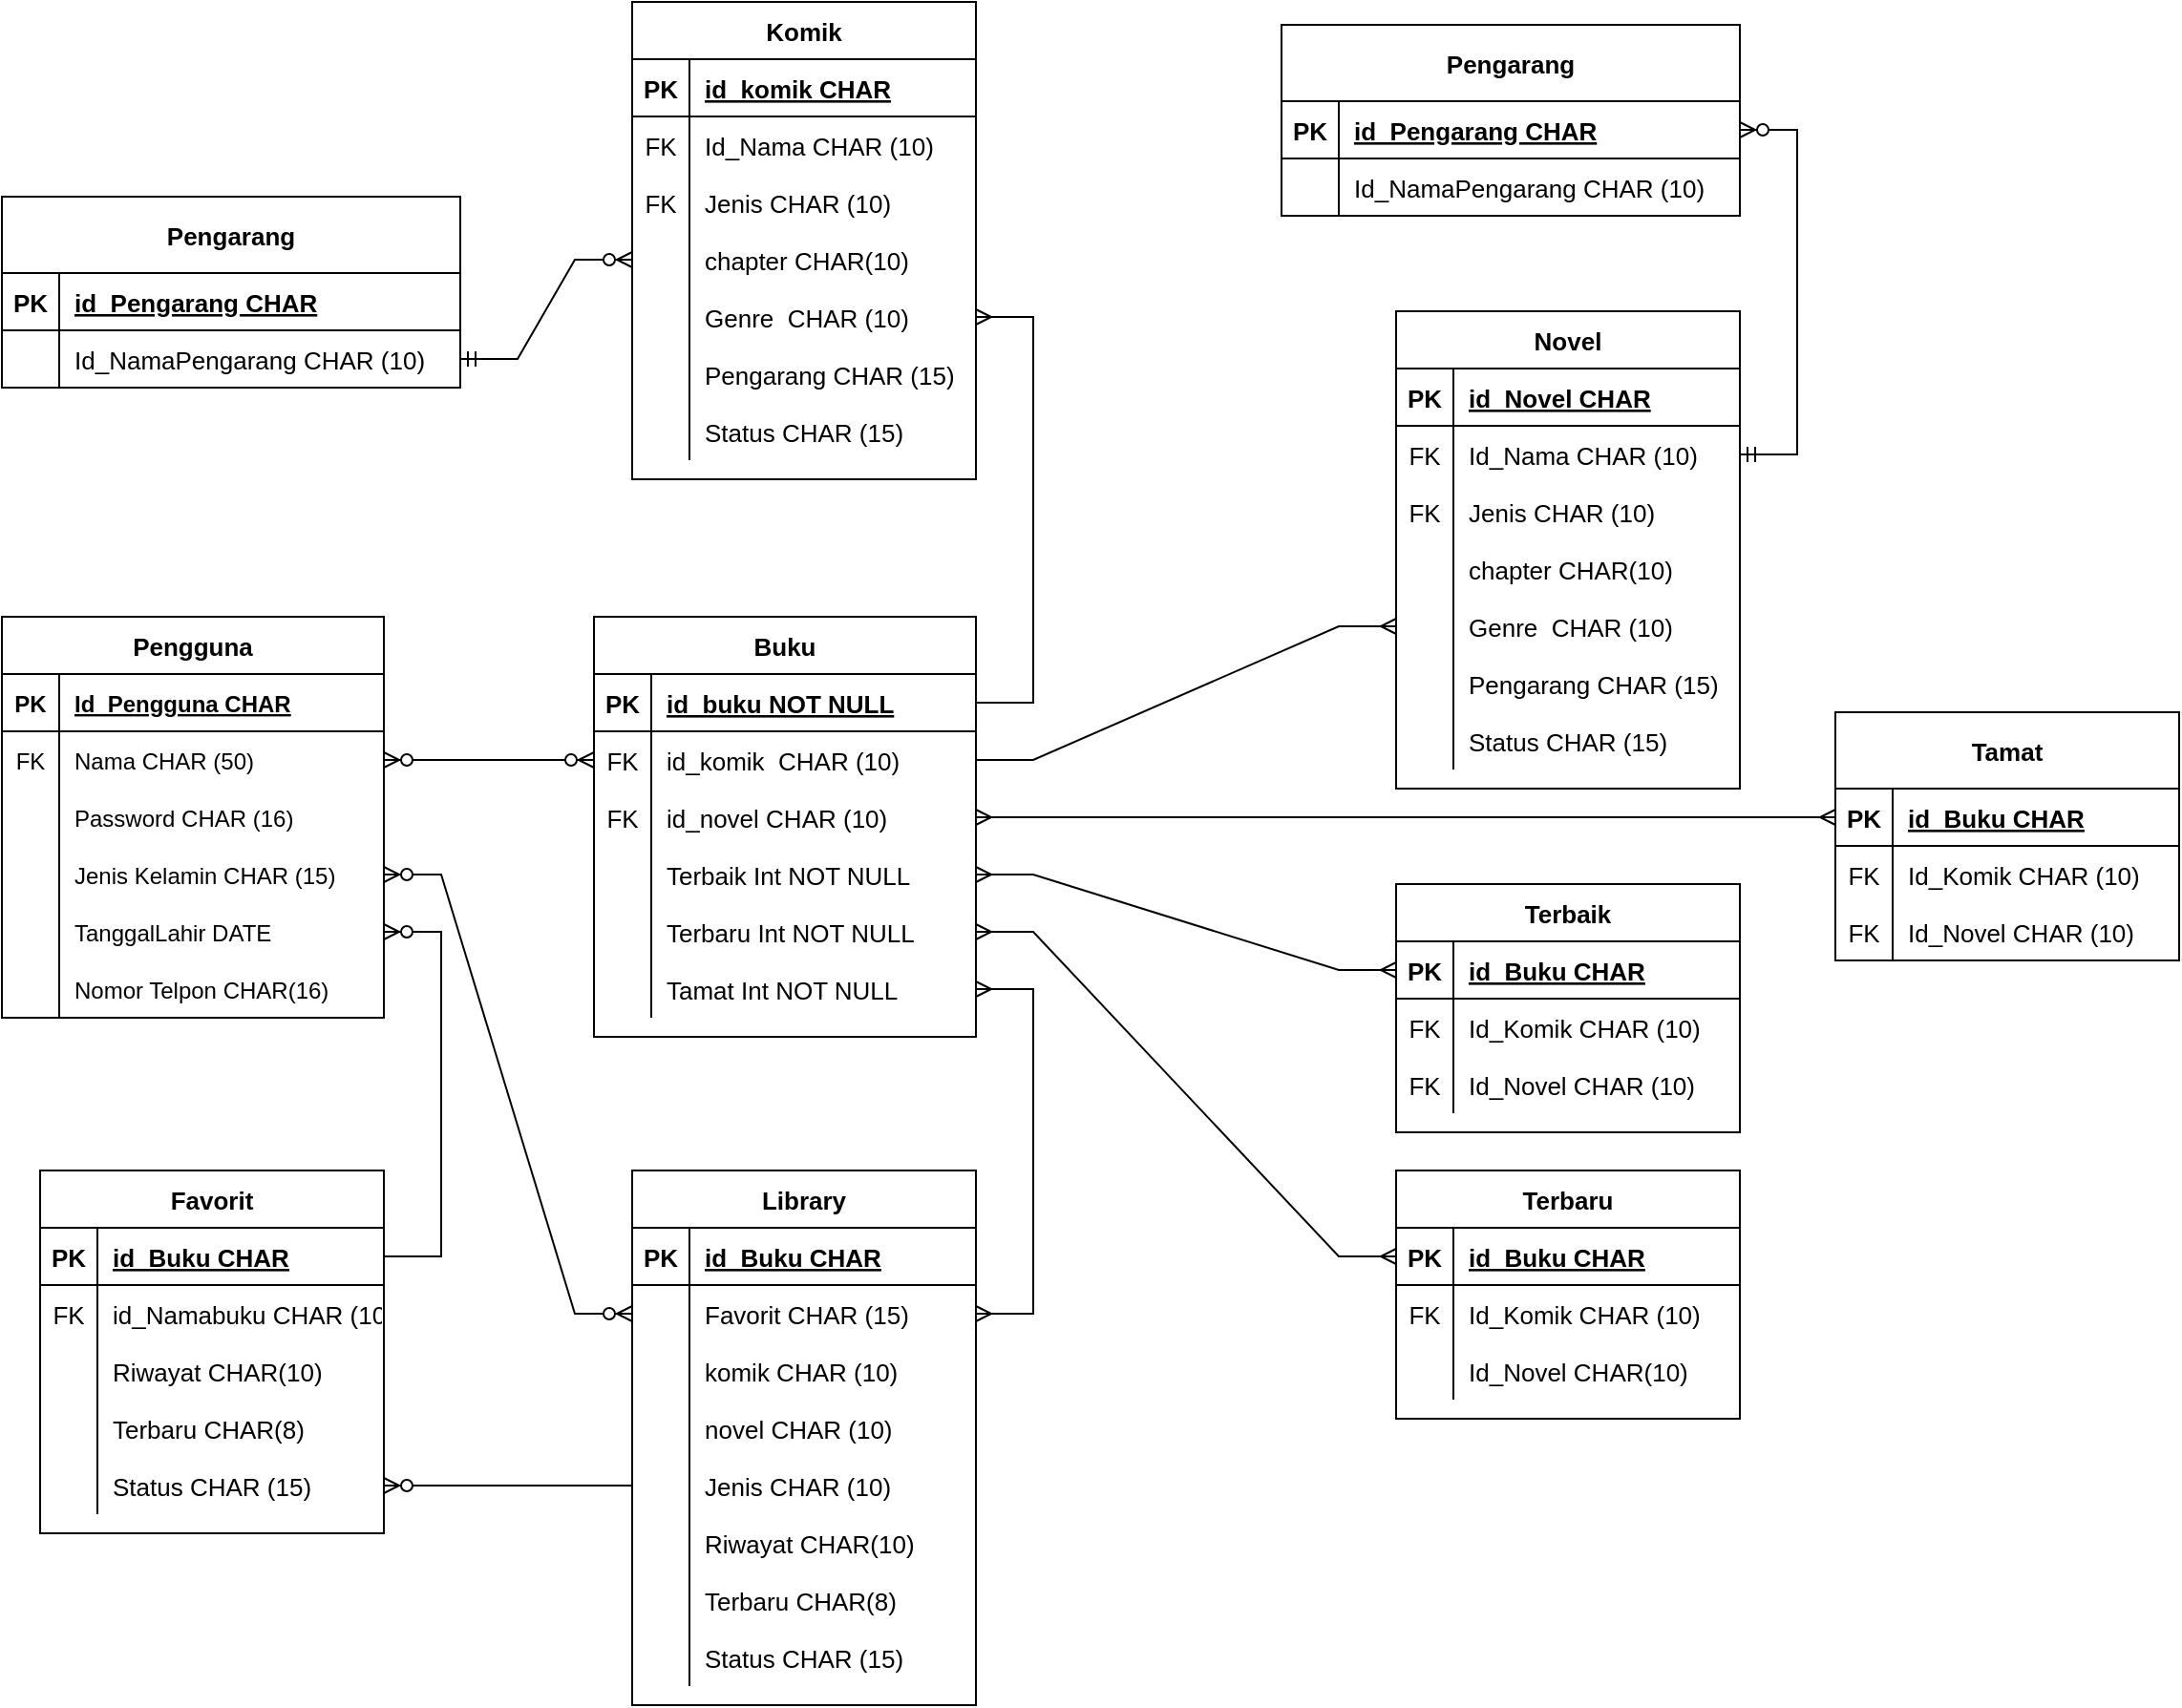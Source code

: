 <mxfile version="17.4.0" type="github">
  <diagram id="R2lEEEUBdFMjLlhIrx00" name="Page-1">
    <mxGraphModel dx="1447" dy="750" grid="1" gridSize="10" guides="1" tooltips="1" connect="1" arrows="1" fold="1" page="1" pageScale="1" pageWidth="850" pageHeight="1100" math="0" shadow="0" extFonts="Permanent Marker^https://fonts.googleapis.com/css?family=Permanent+Marker">
      <root>
        <mxCell id="0" />
        <mxCell id="1" parent="0" />
        <mxCell id="65XjeYO-oO50XfOHX8Nz-1" value="Pengguna" style="shape=table;startSize=30;container=1;collapsible=1;childLayout=tableLayout;fixedRows=1;rowLines=0;fontStyle=1;align=center;resizeLast=1;fontSize=13;" vertex="1" parent="1">
          <mxGeometry x="430" y="560" width="200" height="210" as="geometry" />
        </mxCell>
        <mxCell id="65XjeYO-oO50XfOHX8Nz-2" value="" style="shape=partialRectangle;collapsible=0;dropTarget=0;pointerEvents=0;fillColor=none;points=[[0,0.5],[1,0.5]];portConstraint=eastwest;top=0;left=0;right=0;bottom=1;" vertex="1" parent="65XjeYO-oO50XfOHX8Nz-1">
          <mxGeometry y="30" width="200" height="30" as="geometry" />
        </mxCell>
        <mxCell id="65XjeYO-oO50XfOHX8Nz-3" value="PK" style="shape=partialRectangle;overflow=hidden;connectable=0;fillColor=none;top=0;left=0;bottom=0;right=0;fontStyle=1;" vertex="1" parent="65XjeYO-oO50XfOHX8Nz-2">
          <mxGeometry width="30" height="30" as="geometry">
            <mxRectangle width="30" height="30" as="alternateBounds" />
          </mxGeometry>
        </mxCell>
        <mxCell id="65XjeYO-oO50XfOHX8Nz-4" value="Id_Pengguna CHAR" style="shape=partialRectangle;overflow=hidden;connectable=0;fillColor=none;top=0;left=0;bottom=0;right=0;align=left;spacingLeft=6;fontStyle=5;" vertex="1" parent="65XjeYO-oO50XfOHX8Nz-2">
          <mxGeometry x="30" width="170" height="30" as="geometry">
            <mxRectangle width="170" height="30" as="alternateBounds" />
          </mxGeometry>
        </mxCell>
        <mxCell id="65XjeYO-oO50XfOHX8Nz-5" value="" style="shape=partialRectangle;collapsible=0;dropTarget=0;pointerEvents=0;fillColor=none;points=[[0,0.5],[1,0.5]];portConstraint=eastwest;top=0;left=0;right=0;bottom=0;" vertex="1" parent="65XjeYO-oO50XfOHX8Nz-1">
          <mxGeometry y="60" width="200" height="30" as="geometry" />
        </mxCell>
        <mxCell id="65XjeYO-oO50XfOHX8Nz-6" value="FK" style="shape=partialRectangle;overflow=hidden;connectable=0;fillColor=none;top=0;left=0;bottom=0;right=0;" vertex="1" parent="65XjeYO-oO50XfOHX8Nz-5">
          <mxGeometry width="30" height="30" as="geometry">
            <mxRectangle width="30" height="30" as="alternateBounds" />
          </mxGeometry>
        </mxCell>
        <mxCell id="65XjeYO-oO50XfOHX8Nz-7" value="Nama CHAR (50)" style="shape=partialRectangle;overflow=hidden;connectable=0;fillColor=none;top=0;left=0;bottom=0;right=0;align=left;spacingLeft=6;" vertex="1" parent="65XjeYO-oO50XfOHX8Nz-5">
          <mxGeometry x="30" width="170" height="30" as="geometry">
            <mxRectangle width="170" height="30" as="alternateBounds" />
          </mxGeometry>
        </mxCell>
        <mxCell id="65XjeYO-oO50XfOHX8Nz-8" value="" style="shape=partialRectangle;collapsible=0;dropTarget=0;pointerEvents=0;fillColor=none;points=[[0,0.5],[1,0.5]];portConstraint=eastwest;top=0;left=0;right=0;bottom=0;" vertex="1" parent="65XjeYO-oO50XfOHX8Nz-1">
          <mxGeometry y="90" width="200" height="30" as="geometry" />
        </mxCell>
        <mxCell id="65XjeYO-oO50XfOHX8Nz-9" value="" style="shape=partialRectangle;overflow=hidden;connectable=0;fillColor=none;top=0;left=0;bottom=0;right=0;" vertex="1" parent="65XjeYO-oO50XfOHX8Nz-8">
          <mxGeometry width="30" height="30" as="geometry">
            <mxRectangle width="30" height="30" as="alternateBounds" />
          </mxGeometry>
        </mxCell>
        <mxCell id="65XjeYO-oO50XfOHX8Nz-10" value="Password CHAR (16)" style="shape=partialRectangle;overflow=hidden;connectable=0;fillColor=none;top=0;left=0;bottom=0;right=0;align=left;spacingLeft=6;" vertex="1" parent="65XjeYO-oO50XfOHX8Nz-8">
          <mxGeometry x="30" width="170" height="30" as="geometry">
            <mxRectangle width="170" height="30" as="alternateBounds" />
          </mxGeometry>
        </mxCell>
        <mxCell id="65XjeYO-oO50XfOHX8Nz-11" value="" style="shape=partialRectangle;collapsible=0;dropTarget=0;pointerEvents=0;fillColor=none;points=[[0,0.5],[1,0.5]];portConstraint=eastwest;top=0;left=0;right=0;bottom=0;" vertex="1" parent="65XjeYO-oO50XfOHX8Nz-1">
          <mxGeometry y="120" width="200" height="30" as="geometry" />
        </mxCell>
        <mxCell id="65XjeYO-oO50XfOHX8Nz-12" value="" style="shape=partialRectangle;overflow=hidden;connectable=0;fillColor=none;top=0;left=0;bottom=0;right=0;" vertex="1" parent="65XjeYO-oO50XfOHX8Nz-11">
          <mxGeometry width="30" height="30" as="geometry">
            <mxRectangle width="30" height="30" as="alternateBounds" />
          </mxGeometry>
        </mxCell>
        <mxCell id="65XjeYO-oO50XfOHX8Nz-13" value="Jenis Kelamin CHAR (15) " style="shape=partialRectangle;overflow=hidden;connectable=0;fillColor=none;top=0;left=0;bottom=0;right=0;align=left;spacingLeft=6;" vertex="1" parent="65XjeYO-oO50XfOHX8Nz-11">
          <mxGeometry x="30" width="170" height="30" as="geometry">
            <mxRectangle width="170" height="30" as="alternateBounds" />
          </mxGeometry>
        </mxCell>
        <mxCell id="65XjeYO-oO50XfOHX8Nz-14" value="" style="shape=partialRectangle;collapsible=0;dropTarget=0;pointerEvents=0;fillColor=none;points=[[0,0.5],[1,0.5]];portConstraint=eastwest;top=0;left=0;right=0;bottom=0;" vertex="1" parent="65XjeYO-oO50XfOHX8Nz-1">
          <mxGeometry y="150" width="200" height="30" as="geometry" />
        </mxCell>
        <mxCell id="65XjeYO-oO50XfOHX8Nz-15" value="" style="shape=partialRectangle;overflow=hidden;connectable=0;fillColor=none;top=0;left=0;bottom=0;right=0;" vertex="1" parent="65XjeYO-oO50XfOHX8Nz-14">
          <mxGeometry width="30" height="30" as="geometry">
            <mxRectangle width="30" height="30" as="alternateBounds" />
          </mxGeometry>
        </mxCell>
        <mxCell id="65XjeYO-oO50XfOHX8Nz-16" value="TanggalLahir DATE" style="shape=partialRectangle;overflow=hidden;connectable=0;fillColor=none;top=0;left=0;bottom=0;right=0;align=left;spacingLeft=6;" vertex="1" parent="65XjeYO-oO50XfOHX8Nz-14">
          <mxGeometry x="30" width="170" height="30" as="geometry">
            <mxRectangle width="170" height="30" as="alternateBounds" />
          </mxGeometry>
        </mxCell>
        <mxCell id="65XjeYO-oO50XfOHX8Nz-17" value="" style="shape=partialRectangle;collapsible=0;dropTarget=0;pointerEvents=0;fillColor=none;points=[[0,0.5],[1,0.5]];portConstraint=eastwest;top=0;left=0;right=0;bottom=0;" vertex="1" parent="65XjeYO-oO50XfOHX8Nz-1">
          <mxGeometry y="180" width="200" height="30" as="geometry" />
        </mxCell>
        <mxCell id="65XjeYO-oO50XfOHX8Nz-18" value="" style="shape=partialRectangle;overflow=hidden;connectable=0;fillColor=none;top=0;left=0;bottom=0;right=0;" vertex="1" parent="65XjeYO-oO50XfOHX8Nz-17">
          <mxGeometry width="30" height="30" as="geometry">
            <mxRectangle width="30" height="30" as="alternateBounds" />
          </mxGeometry>
        </mxCell>
        <mxCell id="65XjeYO-oO50XfOHX8Nz-19" value="Nomor Telpon CHAR(16)" style="shape=partialRectangle;overflow=hidden;connectable=0;fillColor=none;top=0;left=0;bottom=0;right=0;align=left;spacingLeft=6;" vertex="1" parent="65XjeYO-oO50XfOHX8Nz-17">
          <mxGeometry x="30" width="170" height="30" as="geometry">
            <mxRectangle width="170" height="30" as="alternateBounds" />
          </mxGeometry>
        </mxCell>
        <mxCell id="65XjeYO-oO50XfOHX8Nz-20" value="Buku" style="shape=table;startSize=30;container=1;collapsible=1;childLayout=tableLayout;fixedRows=1;rowLines=0;fontStyle=1;align=center;resizeLast=1;fontSize=13;" vertex="1" parent="1">
          <mxGeometry x="740" y="560" width="200" height="220" as="geometry" />
        </mxCell>
        <mxCell id="65XjeYO-oO50XfOHX8Nz-21" value="" style="shape=tableRow;horizontal=0;startSize=0;swimlaneHead=0;swimlaneBody=0;fillColor=none;collapsible=0;dropTarget=0;points=[[0,0.5],[1,0.5]];portConstraint=eastwest;top=0;left=0;right=0;bottom=1;fontSize=13;" vertex="1" parent="65XjeYO-oO50XfOHX8Nz-20">
          <mxGeometry y="30" width="200" height="30" as="geometry" />
        </mxCell>
        <mxCell id="65XjeYO-oO50XfOHX8Nz-22" value="PK" style="shape=partialRectangle;connectable=0;fillColor=none;top=0;left=0;bottom=0;right=0;fontStyle=1;overflow=hidden;fontSize=13;" vertex="1" parent="65XjeYO-oO50XfOHX8Nz-21">
          <mxGeometry width="30" height="30" as="geometry">
            <mxRectangle width="30" height="30" as="alternateBounds" />
          </mxGeometry>
        </mxCell>
        <mxCell id="65XjeYO-oO50XfOHX8Nz-23" value="id_buku NOT NULL" style="shape=partialRectangle;connectable=0;fillColor=none;top=0;left=0;bottom=0;right=0;align=left;spacingLeft=6;fontStyle=5;overflow=hidden;fontSize=13;" vertex="1" parent="65XjeYO-oO50XfOHX8Nz-21">
          <mxGeometry x="30" width="170" height="30" as="geometry">
            <mxRectangle width="170" height="30" as="alternateBounds" />
          </mxGeometry>
        </mxCell>
        <mxCell id="65XjeYO-oO50XfOHX8Nz-24" value="" style="shape=tableRow;horizontal=0;startSize=0;swimlaneHead=0;swimlaneBody=0;fillColor=none;collapsible=0;dropTarget=0;points=[[0,0.5],[1,0.5]];portConstraint=eastwest;top=0;left=0;right=0;bottom=0;fontSize=13;" vertex="1" parent="65XjeYO-oO50XfOHX8Nz-20">
          <mxGeometry y="60" width="200" height="30" as="geometry" />
        </mxCell>
        <mxCell id="65XjeYO-oO50XfOHX8Nz-25" value="FK" style="shape=partialRectangle;connectable=0;fillColor=none;top=0;left=0;bottom=0;right=0;editable=1;overflow=hidden;fontSize=13;" vertex="1" parent="65XjeYO-oO50XfOHX8Nz-24">
          <mxGeometry width="30" height="30" as="geometry">
            <mxRectangle width="30" height="30" as="alternateBounds" />
          </mxGeometry>
        </mxCell>
        <mxCell id="65XjeYO-oO50XfOHX8Nz-26" value="id_komik  CHAR (10)" style="shape=partialRectangle;connectable=0;fillColor=none;top=0;left=0;bottom=0;right=0;align=left;spacingLeft=6;overflow=hidden;fontSize=13;" vertex="1" parent="65XjeYO-oO50XfOHX8Nz-24">
          <mxGeometry x="30" width="170" height="30" as="geometry">
            <mxRectangle width="170" height="30" as="alternateBounds" />
          </mxGeometry>
        </mxCell>
        <mxCell id="65XjeYO-oO50XfOHX8Nz-27" value="" style="shape=tableRow;horizontal=0;startSize=0;swimlaneHead=0;swimlaneBody=0;fillColor=none;collapsible=0;dropTarget=0;points=[[0,0.5],[1,0.5]];portConstraint=eastwest;top=0;left=0;right=0;bottom=0;fontSize=13;" vertex="1" parent="65XjeYO-oO50XfOHX8Nz-20">
          <mxGeometry y="90" width="200" height="30" as="geometry" />
        </mxCell>
        <mxCell id="65XjeYO-oO50XfOHX8Nz-28" value="FK" style="shape=partialRectangle;connectable=0;fillColor=none;top=0;left=0;bottom=0;right=0;editable=1;overflow=hidden;fontSize=13;" vertex="1" parent="65XjeYO-oO50XfOHX8Nz-27">
          <mxGeometry width="30" height="30" as="geometry">
            <mxRectangle width="30" height="30" as="alternateBounds" />
          </mxGeometry>
        </mxCell>
        <mxCell id="65XjeYO-oO50XfOHX8Nz-29" value="id_novel CHAR (10)" style="shape=partialRectangle;connectable=0;fillColor=none;top=0;left=0;bottom=0;right=0;align=left;spacingLeft=6;overflow=hidden;fontSize=13;" vertex="1" parent="65XjeYO-oO50XfOHX8Nz-27">
          <mxGeometry x="30" width="170" height="30" as="geometry">
            <mxRectangle width="170" height="30" as="alternateBounds" />
          </mxGeometry>
        </mxCell>
        <mxCell id="65XjeYO-oO50XfOHX8Nz-33" value="" style="shape=tableRow;horizontal=0;startSize=0;swimlaneHead=0;swimlaneBody=0;fillColor=none;collapsible=0;dropTarget=0;points=[[0,0.5],[1,0.5]];portConstraint=eastwest;top=0;left=0;right=0;bottom=0;fontSize=13;" vertex="1" parent="65XjeYO-oO50XfOHX8Nz-20">
          <mxGeometry y="120" width="200" height="30" as="geometry" />
        </mxCell>
        <mxCell id="65XjeYO-oO50XfOHX8Nz-34" value="" style="shape=partialRectangle;connectable=0;fillColor=none;top=0;left=0;bottom=0;right=0;editable=1;overflow=hidden;fontSize=13;" vertex="1" parent="65XjeYO-oO50XfOHX8Nz-33">
          <mxGeometry width="30" height="30" as="geometry">
            <mxRectangle width="30" height="30" as="alternateBounds" />
          </mxGeometry>
        </mxCell>
        <mxCell id="65XjeYO-oO50XfOHX8Nz-35" value="Terbaik Int NOT NULL" style="shape=partialRectangle;connectable=0;fillColor=none;top=0;left=0;bottom=0;right=0;align=left;spacingLeft=6;overflow=hidden;fontSize=13;" vertex="1" parent="65XjeYO-oO50XfOHX8Nz-33">
          <mxGeometry x="30" width="170" height="30" as="geometry">
            <mxRectangle width="170" height="30" as="alternateBounds" />
          </mxGeometry>
        </mxCell>
        <mxCell id="65XjeYO-oO50XfOHX8Nz-36" value="" style="shape=tableRow;horizontal=0;startSize=0;swimlaneHead=0;swimlaneBody=0;fillColor=none;collapsible=0;dropTarget=0;points=[[0,0.5],[1,0.5]];portConstraint=eastwest;top=0;left=0;right=0;bottom=0;fontSize=13;" vertex="1" parent="65XjeYO-oO50XfOHX8Nz-20">
          <mxGeometry y="150" width="200" height="30" as="geometry" />
        </mxCell>
        <mxCell id="65XjeYO-oO50XfOHX8Nz-37" value="" style="shape=partialRectangle;connectable=0;fillColor=none;top=0;left=0;bottom=0;right=0;editable=1;overflow=hidden;fontSize=13;" vertex="1" parent="65XjeYO-oO50XfOHX8Nz-36">
          <mxGeometry width="30" height="30" as="geometry">
            <mxRectangle width="30" height="30" as="alternateBounds" />
          </mxGeometry>
        </mxCell>
        <mxCell id="65XjeYO-oO50XfOHX8Nz-38" value="Terbaru Int NOT NULL" style="shape=partialRectangle;connectable=0;fillColor=none;top=0;left=0;bottom=0;right=0;align=left;spacingLeft=6;overflow=hidden;fontSize=13;" vertex="1" parent="65XjeYO-oO50XfOHX8Nz-36">
          <mxGeometry x="30" width="170" height="30" as="geometry">
            <mxRectangle width="170" height="30" as="alternateBounds" />
          </mxGeometry>
        </mxCell>
        <mxCell id="65XjeYO-oO50XfOHX8Nz-183" value="" style="shape=tableRow;horizontal=0;startSize=0;swimlaneHead=0;swimlaneBody=0;fillColor=none;collapsible=0;dropTarget=0;points=[[0,0.5],[1,0.5]];portConstraint=eastwest;top=0;left=0;right=0;bottom=0;fontSize=13;" vertex="1" parent="65XjeYO-oO50XfOHX8Nz-20">
          <mxGeometry y="180" width="200" height="30" as="geometry" />
        </mxCell>
        <mxCell id="65XjeYO-oO50XfOHX8Nz-184" value="" style="shape=partialRectangle;connectable=0;fillColor=none;top=0;left=0;bottom=0;right=0;editable=1;overflow=hidden;fontSize=13;" vertex="1" parent="65XjeYO-oO50XfOHX8Nz-183">
          <mxGeometry width="30" height="30" as="geometry">
            <mxRectangle width="30" height="30" as="alternateBounds" />
          </mxGeometry>
        </mxCell>
        <mxCell id="65XjeYO-oO50XfOHX8Nz-185" value="Tamat Int NOT NULL" style="shape=partialRectangle;connectable=0;fillColor=none;top=0;left=0;bottom=0;right=0;align=left;spacingLeft=6;overflow=hidden;fontSize=13;" vertex="1" parent="65XjeYO-oO50XfOHX8Nz-183">
          <mxGeometry x="30" width="170" height="30" as="geometry">
            <mxRectangle width="170" height="30" as="alternateBounds" />
          </mxGeometry>
        </mxCell>
        <mxCell id="65XjeYO-oO50XfOHX8Nz-42" value="Library" style="shape=table;startSize=30;container=1;collapsible=1;childLayout=tableLayout;fixedRows=1;rowLines=0;fontStyle=1;align=center;resizeLast=1;fontSize=13;" vertex="1" parent="1">
          <mxGeometry x="760" y="850" width="180" height="280" as="geometry" />
        </mxCell>
        <mxCell id="65XjeYO-oO50XfOHX8Nz-43" value="" style="shape=tableRow;horizontal=0;startSize=0;swimlaneHead=0;swimlaneBody=0;fillColor=none;collapsible=0;dropTarget=0;points=[[0,0.5],[1,0.5]];portConstraint=eastwest;top=0;left=0;right=0;bottom=1;fontSize=13;" vertex="1" parent="65XjeYO-oO50XfOHX8Nz-42">
          <mxGeometry y="30" width="180" height="30" as="geometry" />
        </mxCell>
        <mxCell id="65XjeYO-oO50XfOHX8Nz-44" value="PK" style="shape=partialRectangle;connectable=0;fillColor=none;top=0;left=0;bottom=0;right=0;fontStyle=1;overflow=hidden;fontSize=13;" vertex="1" parent="65XjeYO-oO50XfOHX8Nz-43">
          <mxGeometry width="30" height="30" as="geometry">
            <mxRectangle width="30" height="30" as="alternateBounds" />
          </mxGeometry>
        </mxCell>
        <mxCell id="65XjeYO-oO50XfOHX8Nz-45" value="id_Buku CHAR" style="shape=partialRectangle;connectable=0;fillColor=none;top=0;left=0;bottom=0;right=0;align=left;spacingLeft=6;fontStyle=5;overflow=hidden;fontSize=13;" vertex="1" parent="65XjeYO-oO50XfOHX8Nz-43">
          <mxGeometry x="30" width="150" height="30" as="geometry">
            <mxRectangle width="150" height="30" as="alternateBounds" />
          </mxGeometry>
        </mxCell>
        <mxCell id="65XjeYO-oO50XfOHX8Nz-46" value="" style="shape=tableRow;horizontal=0;startSize=0;swimlaneHead=0;swimlaneBody=0;fillColor=none;collapsible=0;dropTarget=0;points=[[0,0.5],[1,0.5]];portConstraint=eastwest;top=0;left=0;right=0;bottom=0;fontSize=13;" vertex="1" parent="65XjeYO-oO50XfOHX8Nz-42">
          <mxGeometry y="60" width="180" height="30" as="geometry" />
        </mxCell>
        <mxCell id="65XjeYO-oO50XfOHX8Nz-47" value="" style="shape=partialRectangle;connectable=0;fillColor=none;top=0;left=0;bottom=0;right=0;editable=1;overflow=hidden;fontSize=13;" vertex="1" parent="65XjeYO-oO50XfOHX8Nz-46">
          <mxGeometry width="30" height="30" as="geometry">
            <mxRectangle width="30" height="30" as="alternateBounds" />
          </mxGeometry>
        </mxCell>
        <mxCell id="65XjeYO-oO50XfOHX8Nz-48" value="Favorit CHAR (15)" style="shape=partialRectangle;connectable=0;fillColor=none;top=0;left=0;bottom=0;right=0;align=left;spacingLeft=6;overflow=hidden;fontSize=13;" vertex="1" parent="65XjeYO-oO50XfOHX8Nz-46">
          <mxGeometry x="30" width="150" height="30" as="geometry">
            <mxRectangle width="150" height="30" as="alternateBounds" />
          </mxGeometry>
        </mxCell>
        <mxCell id="65XjeYO-oO50XfOHX8Nz-49" value="" style="shape=tableRow;horizontal=0;startSize=0;swimlaneHead=0;swimlaneBody=0;fillColor=none;collapsible=0;dropTarget=0;points=[[0,0.5],[1,0.5]];portConstraint=eastwest;top=0;left=0;right=0;bottom=0;fontSize=13;" vertex="1" parent="65XjeYO-oO50XfOHX8Nz-42">
          <mxGeometry y="90" width="180" height="30" as="geometry" />
        </mxCell>
        <mxCell id="65XjeYO-oO50XfOHX8Nz-50" value="" style="shape=partialRectangle;connectable=0;fillColor=none;top=0;left=0;bottom=0;right=0;editable=1;overflow=hidden;fontSize=13;" vertex="1" parent="65XjeYO-oO50XfOHX8Nz-49">
          <mxGeometry width="30" height="30" as="geometry">
            <mxRectangle width="30" height="30" as="alternateBounds" />
          </mxGeometry>
        </mxCell>
        <mxCell id="65XjeYO-oO50XfOHX8Nz-51" value="komik CHAR (10)" style="shape=partialRectangle;connectable=0;fillColor=none;top=0;left=0;bottom=0;right=0;align=left;spacingLeft=6;overflow=hidden;fontSize=13;" vertex="1" parent="65XjeYO-oO50XfOHX8Nz-49">
          <mxGeometry x="30" width="150" height="30" as="geometry">
            <mxRectangle width="150" height="30" as="alternateBounds" />
          </mxGeometry>
        </mxCell>
        <mxCell id="65XjeYO-oO50XfOHX8Nz-52" value="" style="shape=tableRow;horizontal=0;startSize=0;swimlaneHead=0;swimlaneBody=0;fillColor=none;collapsible=0;dropTarget=0;points=[[0,0.5],[1,0.5]];portConstraint=eastwest;top=0;left=0;right=0;bottom=0;fontSize=13;" vertex="1" parent="65XjeYO-oO50XfOHX8Nz-42">
          <mxGeometry y="120" width="180" height="30" as="geometry" />
        </mxCell>
        <mxCell id="65XjeYO-oO50XfOHX8Nz-53" value="" style="shape=partialRectangle;connectable=0;fillColor=none;top=0;left=0;bottom=0;right=0;editable=1;overflow=hidden;fontSize=13;" vertex="1" parent="65XjeYO-oO50XfOHX8Nz-52">
          <mxGeometry width="30" height="30" as="geometry">
            <mxRectangle width="30" height="30" as="alternateBounds" />
          </mxGeometry>
        </mxCell>
        <mxCell id="65XjeYO-oO50XfOHX8Nz-54" value="novel CHAR (10)" style="shape=partialRectangle;connectable=0;fillColor=none;top=0;left=0;bottom=0;right=0;align=left;spacingLeft=6;overflow=hidden;fontSize=13;" vertex="1" parent="65XjeYO-oO50XfOHX8Nz-52">
          <mxGeometry x="30" width="150" height="30" as="geometry">
            <mxRectangle width="150" height="30" as="alternateBounds" />
          </mxGeometry>
        </mxCell>
        <mxCell id="65XjeYO-oO50XfOHX8Nz-55" value="" style="shape=tableRow;horizontal=0;startSize=0;swimlaneHead=0;swimlaneBody=0;fillColor=none;collapsible=0;dropTarget=0;points=[[0,0.5],[1,0.5]];portConstraint=eastwest;top=0;left=0;right=0;bottom=0;fontSize=13;" vertex="1" parent="65XjeYO-oO50XfOHX8Nz-42">
          <mxGeometry y="150" width="180" height="30" as="geometry" />
        </mxCell>
        <mxCell id="65XjeYO-oO50XfOHX8Nz-56" value="" style="shape=partialRectangle;connectable=0;fillColor=none;top=0;left=0;bottom=0;right=0;editable=1;overflow=hidden;fontSize=13;" vertex="1" parent="65XjeYO-oO50XfOHX8Nz-55">
          <mxGeometry width="30" height="30" as="geometry">
            <mxRectangle width="30" height="30" as="alternateBounds" />
          </mxGeometry>
        </mxCell>
        <mxCell id="65XjeYO-oO50XfOHX8Nz-57" value="Jenis CHAR (10)" style="shape=partialRectangle;connectable=0;fillColor=none;top=0;left=0;bottom=0;right=0;align=left;spacingLeft=6;overflow=hidden;fontSize=13;" vertex="1" parent="65XjeYO-oO50XfOHX8Nz-55">
          <mxGeometry x="30" width="150" height="30" as="geometry">
            <mxRectangle width="150" height="30" as="alternateBounds" />
          </mxGeometry>
        </mxCell>
        <mxCell id="65XjeYO-oO50XfOHX8Nz-58" value="" style="shape=tableRow;horizontal=0;startSize=0;swimlaneHead=0;swimlaneBody=0;fillColor=none;collapsible=0;dropTarget=0;points=[[0,0.5],[1,0.5]];portConstraint=eastwest;top=0;left=0;right=0;bottom=0;fontSize=13;" vertex="1" parent="65XjeYO-oO50XfOHX8Nz-42">
          <mxGeometry y="180" width="180" height="30" as="geometry" />
        </mxCell>
        <mxCell id="65XjeYO-oO50XfOHX8Nz-59" value="" style="shape=partialRectangle;connectable=0;fillColor=none;top=0;left=0;bottom=0;right=0;editable=1;overflow=hidden;fontSize=13;" vertex="1" parent="65XjeYO-oO50XfOHX8Nz-58">
          <mxGeometry width="30" height="30" as="geometry">
            <mxRectangle width="30" height="30" as="alternateBounds" />
          </mxGeometry>
        </mxCell>
        <mxCell id="65XjeYO-oO50XfOHX8Nz-60" value="Riwayat CHAR(10)" style="shape=partialRectangle;connectable=0;fillColor=none;top=0;left=0;bottom=0;right=0;align=left;spacingLeft=6;overflow=hidden;fontSize=13;" vertex="1" parent="65XjeYO-oO50XfOHX8Nz-58">
          <mxGeometry x="30" width="150" height="30" as="geometry">
            <mxRectangle width="150" height="30" as="alternateBounds" />
          </mxGeometry>
        </mxCell>
        <mxCell id="65XjeYO-oO50XfOHX8Nz-61" value="" style="shape=tableRow;horizontal=0;startSize=0;swimlaneHead=0;swimlaneBody=0;fillColor=none;collapsible=0;dropTarget=0;points=[[0,0.5],[1,0.5]];portConstraint=eastwest;top=0;left=0;right=0;bottom=0;fontSize=13;" vertex="1" parent="65XjeYO-oO50XfOHX8Nz-42">
          <mxGeometry y="210" width="180" height="30" as="geometry" />
        </mxCell>
        <mxCell id="65XjeYO-oO50XfOHX8Nz-62" value="" style="shape=partialRectangle;connectable=0;fillColor=none;top=0;left=0;bottom=0;right=0;editable=1;overflow=hidden;fontSize=13;" vertex="1" parent="65XjeYO-oO50XfOHX8Nz-61">
          <mxGeometry width="30" height="30" as="geometry">
            <mxRectangle width="30" height="30" as="alternateBounds" />
          </mxGeometry>
        </mxCell>
        <mxCell id="65XjeYO-oO50XfOHX8Nz-63" value="Terbaru CHAR(8)" style="shape=partialRectangle;connectable=0;fillColor=none;top=0;left=0;bottom=0;right=0;align=left;spacingLeft=6;overflow=hidden;fontSize=13;" vertex="1" parent="65XjeYO-oO50XfOHX8Nz-61">
          <mxGeometry x="30" width="150" height="30" as="geometry">
            <mxRectangle width="150" height="30" as="alternateBounds" />
          </mxGeometry>
        </mxCell>
        <mxCell id="65XjeYO-oO50XfOHX8Nz-64" value="" style="shape=tableRow;horizontal=0;startSize=0;swimlaneHead=0;swimlaneBody=0;fillColor=none;collapsible=0;dropTarget=0;points=[[0,0.5],[1,0.5]];portConstraint=eastwest;top=0;left=0;right=0;bottom=0;fontSize=13;" vertex="1" parent="65XjeYO-oO50XfOHX8Nz-42">
          <mxGeometry y="240" width="180" height="30" as="geometry" />
        </mxCell>
        <mxCell id="65XjeYO-oO50XfOHX8Nz-65" value="" style="shape=partialRectangle;connectable=0;fillColor=none;top=0;left=0;bottom=0;right=0;editable=1;overflow=hidden;fontSize=13;" vertex="1" parent="65XjeYO-oO50XfOHX8Nz-64">
          <mxGeometry width="30" height="30" as="geometry">
            <mxRectangle width="30" height="30" as="alternateBounds" />
          </mxGeometry>
        </mxCell>
        <mxCell id="65XjeYO-oO50XfOHX8Nz-66" value="Status CHAR (15)" style="shape=partialRectangle;connectable=0;fillColor=none;top=0;left=0;bottom=0;right=0;align=left;spacingLeft=6;overflow=hidden;fontSize=13;" vertex="1" parent="65XjeYO-oO50XfOHX8Nz-64">
          <mxGeometry x="30" width="150" height="30" as="geometry">
            <mxRectangle width="150" height="30" as="alternateBounds" />
          </mxGeometry>
        </mxCell>
        <mxCell id="65XjeYO-oO50XfOHX8Nz-67" value="" style="edgeStyle=entityRelationEdgeStyle;fontSize=12;html=1;endArrow=ERmany;startArrow=ERmany;rounded=0;entryX=1;entryY=0.5;entryDx=0;entryDy=0;exitX=1;exitY=0.5;exitDx=0;exitDy=0;" edge="1" parent="1" target="65XjeYO-oO50XfOHX8Nz-46">
          <mxGeometry width="100" height="100" relative="1" as="geometry">
            <mxPoint x="940" y="755" as="sourcePoint" />
            <mxPoint x="1020" y="600" as="targetPoint" />
          </mxGeometry>
        </mxCell>
        <mxCell id="65XjeYO-oO50XfOHX8Nz-68" value="Favorit" style="shape=table;startSize=30;container=1;collapsible=1;childLayout=tableLayout;fixedRows=1;rowLines=0;fontStyle=1;align=center;resizeLast=1;fontSize=13;" vertex="1" parent="1">
          <mxGeometry x="450" y="850" width="180" height="190.0" as="geometry" />
        </mxCell>
        <mxCell id="65XjeYO-oO50XfOHX8Nz-69" value="" style="shape=tableRow;horizontal=0;startSize=0;swimlaneHead=0;swimlaneBody=0;fillColor=none;collapsible=0;dropTarget=0;points=[[0,0.5],[1,0.5]];portConstraint=eastwest;top=0;left=0;right=0;bottom=1;fontSize=13;" vertex="1" parent="65XjeYO-oO50XfOHX8Nz-68">
          <mxGeometry y="30" width="180" height="30" as="geometry" />
        </mxCell>
        <mxCell id="65XjeYO-oO50XfOHX8Nz-70" value="PK" style="shape=partialRectangle;connectable=0;fillColor=none;top=0;left=0;bottom=0;right=0;fontStyle=1;overflow=hidden;fontSize=13;" vertex="1" parent="65XjeYO-oO50XfOHX8Nz-69">
          <mxGeometry width="30" height="30" as="geometry">
            <mxRectangle width="30" height="30" as="alternateBounds" />
          </mxGeometry>
        </mxCell>
        <mxCell id="65XjeYO-oO50XfOHX8Nz-71" value="id_Buku CHAR" style="shape=partialRectangle;connectable=0;fillColor=none;top=0;left=0;bottom=0;right=0;align=left;spacingLeft=6;fontStyle=5;overflow=hidden;fontSize=13;" vertex="1" parent="65XjeYO-oO50XfOHX8Nz-69">
          <mxGeometry x="30" width="150" height="30" as="geometry">
            <mxRectangle width="150" height="30" as="alternateBounds" />
          </mxGeometry>
        </mxCell>
        <mxCell id="65XjeYO-oO50XfOHX8Nz-72" value="" style="shape=tableRow;horizontal=0;startSize=0;swimlaneHead=0;swimlaneBody=0;fillColor=none;collapsible=0;dropTarget=0;points=[[0,0.5],[1,0.5]];portConstraint=eastwest;top=0;left=0;right=0;bottom=0;fontSize=13;" vertex="1" parent="65XjeYO-oO50XfOHX8Nz-68">
          <mxGeometry y="60" width="180" height="30" as="geometry" />
        </mxCell>
        <mxCell id="65XjeYO-oO50XfOHX8Nz-73" value="FK" style="shape=partialRectangle;connectable=0;fillColor=none;top=0;left=0;bottom=0;right=0;editable=1;overflow=hidden;fontSize=13;" vertex="1" parent="65XjeYO-oO50XfOHX8Nz-72">
          <mxGeometry width="30" height="30" as="geometry">
            <mxRectangle width="30" height="30" as="alternateBounds" />
          </mxGeometry>
        </mxCell>
        <mxCell id="65XjeYO-oO50XfOHX8Nz-74" value="id_Namabuku CHAR (10)" style="shape=partialRectangle;connectable=0;fillColor=none;top=0;left=0;bottom=0;right=0;align=left;spacingLeft=6;overflow=hidden;fontSize=13;" vertex="1" parent="65XjeYO-oO50XfOHX8Nz-72">
          <mxGeometry x="30" width="150" height="30" as="geometry">
            <mxRectangle width="150" height="30" as="alternateBounds" />
          </mxGeometry>
        </mxCell>
        <mxCell id="65XjeYO-oO50XfOHX8Nz-75" value="" style="shape=tableRow;horizontal=0;startSize=0;swimlaneHead=0;swimlaneBody=0;fillColor=none;collapsible=0;dropTarget=0;points=[[0,0.5],[1,0.5]];portConstraint=eastwest;top=0;left=0;right=0;bottom=0;fontSize=13;" vertex="1" parent="65XjeYO-oO50XfOHX8Nz-68">
          <mxGeometry y="90" width="180" height="30" as="geometry" />
        </mxCell>
        <mxCell id="65XjeYO-oO50XfOHX8Nz-76" value="" style="shape=partialRectangle;connectable=0;fillColor=none;top=0;left=0;bottom=0;right=0;editable=1;overflow=hidden;fontSize=13;" vertex="1" parent="65XjeYO-oO50XfOHX8Nz-75">
          <mxGeometry width="30" height="30" as="geometry">
            <mxRectangle width="30" height="30" as="alternateBounds" />
          </mxGeometry>
        </mxCell>
        <mxCell id="65XjeYO-oO50XfOHX8Nz-77" value="Riwayat CHAR(10)" style="shape=partialRectangle;connectable=0;fillColor=none;top=0;left=0;bottom=0;right=0;align=left;spacingLeft=6;overflow=hidden;fontSize=13;" vertex="1" parent="65XjeYO-oO50XfOHX8Nz-75">
          <mxGeometry x="30" width="150" height="30" as="geometry">
            <mxRectangle width="150" height="30" as="alternateBounds" />
          </mxGeometry>
        </mxCell>
        <mxCell id="65XjeYO-oO50XfOHX8Nz-78" value="" style="shape=tableRow;horizontal=0;startSize=0;swimlaneHead=0;swimlaneBody=0;fillColor=none;collapsible=0;dropTarget=0;points=[[0,0.5],[1,0.5]];portConstraint=eastwest;top=0;left=0;right=0;bottom=0;fontSize=13;" vertex="1" parent="65XjeYO-oO50XfOHX8Nz-68">
          <mxGeometry y="120" width="180" height="30" as="geometry" />
        </mxCell>
        <mxCell id="65XjeYO-oO50XfOHX8Nz-79" value="" style="shape=partialRectangle;connectable=0;fillColor=none;top=0;left=0;bottom=0;right=0;editable=1;overflow=hidden;fontSize=13;" vertex="1" parent="65XjeYO-oO50XfOHX8Nz-78">
          <mxGeometry width="30" height="30" as="geometry">
            <mxRectangle width="30" height="30" as="alternateBounds" />
          </mxGeometry>
        </mxCell>
        <mxCell id="65XjeYO-oO50XfOHX8Nz-80" value="Terbaru CHAR(8)" style="shape=partialRectangle;connectable=0;fillColor=none;top=0;left=0;bottom=0;right=0;align=left;spacingLeft=6;overflow=hidden;fontSize=13;" vertex="1" parent="65XjeYO-oO50XfOHX8Nz-78">
          <mxGeometry x="30" width="150" height="30" as="geometry">
            <mxRectangle width="150" height="30" as="alternateBounds" />
          </mxGeometry>
        </mxCell>
        <mxCell id="65XjeYO-oO50XfOHX8Nz-81" value="" style="shape=tableRow;horizontal=0;startSize=0;swimlaneHead=0;swimlaneBody=0;fillColor=none;collapsible=0;dropTarget=0;points=[[0,0.5],[1,0.5]];portConstraint=eastwest;top=0;left=0;right=0;bottom=0;fontSize=13;" vertex="1" parent="65XjeYO-oO50XfOHX8Nz-68">
          <mxGeometry y="150" width="180" height="30" as="geometry" />
        </mxCell>
        <mxCell id="65XjeYO-oO50XfOHX8Nz-82" value="" style="shape=partialRectangle;connectable=0;fillColor=none;top=0;left=0;bottom=0;right=0;editable=1;overflow=hidden;fontSize=13;" vertex="1" parent="65XjeYO-oO50XfOHX8Nz-81">
          <mxGeometry width="30" height="30" as="geometry">
            <mxRectangle width="30" height="30" as="alternateBounds" />
          </mxGeometry>
        </mxCell>
        <mxCell id="65XjeYO-oO50XfOHX8Nz-83" value="Status CHAR (15)" style="shape=partialRectangle;connectable=0;fillColor=none;top=0;left=0;bottom=0;right=0;align=left;spacingLeft=6;overflow=hidden;fontSize=13;" vertex="1" parent="65XjeYO-oO50XfOHX8Nz-81">
          <mxGeometry x="30" width="150" height="30" as="geometry">
            <mxRectangle width="150" height="30" as="alternateBounds" />
          </mxGeometry>
        </mxCell>
        <mxCell id="65XjeYO-oO50XfOHX8Nz-86" value="" style="edgeStyle=entityRelationEdgeStyle;fontSize=12;html=1;endArrow=ERzeroToMany;endFill=1;startArrow=ERzeroToMany;rounded=0;entryX=0;entryY=0.5;entryDx=0;entryDy=0;exitX=1;exitY=0.5;exitDx=0;exitDy=0;" edge="1" parent="1" source="65XjeYO-oO50XfOHX8Nz-5" target="65XjeYO-oO50XfOHX8Nz-24">
          <mxGeometry width="100" height="100" relative="1" as="geometry">
            <mxPoint x="650" y="660" as="sourcePoint" />
            <mxPoint x="680" y="660" as="targetPoint" />
          </mxGeometry>
        </mxCell>
        <mxCell id="65XjeYO-oO50XfOHX8Nz-87" value="Terbaik" style="shape=table;startSize=30;container=1;collapsible=1;childLayout=tableLayout;fixedRows=1;rowLines=0;fontStyle=1;align=center;resizeLast=1;fontSize=13;" vertex="1" parent="1">
          <mxGeometry x="1160" y="700" width="180" height="130" as="geometry" />
        </mxCell>
        <mxCell id="65XjeYO-oO50XfOHX8Nz-88" value="" style="shape=tableRow;horizontal=0;startSize=0;swimlaneHead=0;swimlaneBody=0;fillColor=none;collapsible=0;dropTarget=0;points=[[0,0.5],[1,0.5]];portConstraint=eastwest;top=0;left=0;right=0;bottom=1;fontSize=13;" vertex="1" parent="65XjeYO-oO50XfOHX8Nz-87">
          <mxGeometry y="30" width="180" height="30" as="geometry" />
        </mxCell>
        <mxCell id="65XjeYO-oO50XfOHX8Nz-89" value="PK" style="shape=partialRectangle;connectable=0;fillColor=none;top=0;left=0;bottom=0;right=0;fontStyle=1;overflow=hidden;fontSize=13;" vertex="1" parent="65XjeYO-oO50XfOHX8Nz-88">
          <mxGeometry width="30" height="30" as="geometry">
            <mxRectangle width="30" height="30" as="alternateBounds" />
          </mxGeometry>
        </mxCell>
        <mxCell id="65XjeYO-oO50XfOHX8Nz-90" value="id_Buku CHAR" style="shape=partialRectangle;connectable=0;fillColor=none;top=0;left=0;bottom=0;right=0;align=left;spacingLeft=6;fontStyle=5;overflow=hidden;fontSize=13;" vertex="1" parent="65XjeYO-oO50XfOHX8Nz-88">
          <mxGeometry x="30" width="150" height="30" as="geometry">
            <mxRectangle width="150" height="30" as="alternateBounds" />
          </mxGeometry>
        </mxCell>
        <mxCell id="65XjeYO-oO50XfOHX8Nz-91" value="" style="shape=tableRow;horizontal=0;startSize=0;swimlaneHead=0;swimlaneBody=0;fillColor=none;collapsible=0;dropTarget=0;points=[[0,0.5],[1,0.5]];portConstraint=eastwest;top=0;left=0;right=0;bottom=0;fontSize=13;" vertex="1" parent="65XjeYO-oO50XfOHX8Nz-87">
          <mxGeometry y="60" width="180" height="30" as="geometry" />
        </mxCell>
        <mxCell id="65XjeYO-oO50XfOHX8Nz-92" value="FK" style="shape=partialRectangle;connectable=0;fillColor=none;top=0;left=0;bottom=0;right=0;editable=1;overflow=hidden;fontSize=13;" vertex="1" parent="65XjeYO-oO50XfOHX8Nz-91">
          <mxGeometry width="30" height="30" as="geometry">
            <mxRectangle width="30" height="30" as="alternateBounds" />
          </mxGeometry>
        </mxCell>
        <mxCell id="65XjeYO-oO50XfOHX8Nz-93" value="Id_Komik CHAR (10)" style="shape=partialRectangle;connectable=0;fillColor=none;top=0;left=0;bottom=0;right=0;align=left;spacingLeft=6;overflow=hidden;fontSize=13;" vertex="1" parent="65XjeYO-oO50XfOHX8Nz-91">
          <mxGeometry x="30" width="150" height="30" as="geometry">
            <mxRectangle width="150" height="30" as="alternateBounds" />
          </mxGeometry>
        </mxCell>
        <mxCell id="65XjeYO-oO50XfOHX8Nz-207" value="" style="shape=tableRow;horizontal=0;startSize=0;swimlaneHead=0;swimlaneBody=0;fillColor=none;collapsible=0;dropTarget=0;points=[[0,0.5],[1,0.5]];portConstraint=eastwest;top=0;left=0;right=0;bottom=0;fontSize=13;" vertex="1" parent="65XjeYO-oO50XfOHX8Nz-87">
          <mxGeometry y="90" width="180" height="30" as="geometry" />
        </mxCell>
        <mxCell id="65XjeYO-oO50XfOHX8Nz-208" value="FK" style="shape=partialRectangle;connectable=0;fillColor=none;top=0;left=0;bottom=0;right=0;editable=1;overflow=hidden;fontSize=13;" vertex="1" parent="65XjeYO-oO50XfOHX8Nz-207">
          <mxGeometry width="30" height="30" as="geometry">
            <mxRectangle width="30" height="30" as="alternateBounds" />
          </mxGeometry>
        </mxCell>
        <mxCell id="65XjeYO-oO50XfOHX8Nz-209" value="Id_Novel CHAR (10)" style="shape=partialRectangle;connectable=0;fillColor=none;top=0;left=0;bottom=0;right=0;align=left;spacingLeft=6;overflow=hidden;fontSize=13;" vertex="1" parent="65XjeYO-oO50XfOHX8Nz-207">
          <mxGeometry x="30" width="150" height="30" as="geometry">
            <mxRectangle width="150" height="30" as="alternateBounds" />
          </mxGeometry>
        </mxCell>
        <mxCell id="65XjeYO-oO50XfOHX8Nz-103" value="" style="edgeStyle=entityRelationEdgeStyle;fontSize=12;html=1;endArrow=ERmany;startArrow=ERmany;rounded=0;entryX=0;entryY=0.5;entryDx=0;entryDy=0;exitX=1;exitY=0.5;exitDx=0;exitDy=0;" edge="1" parent="1" target="65XjeYO-oO50XfOHX8Nz-88">
          <mxGeometry width="100" height="100" relative="1" as="geometry">
            <mxPoint x="940" y="695" as="sourcePoint" />
            <mxPoint x="1160" y="835" as="targetPoint" />
          </mxGeometry>
        </mxCell>
        <mxCell id="65XjeYO-oO50XfOHX8Nz-104" value="Novel" style="shape=table;startSize=30;container=1;collapsible=1;childLayout=tableLayout;fixedRows=1;rowLines=0;fontStyle=1;align=center;resizeLast=1;fontSize=13;" vertex="1" parent="1">
          <mxGeometry x="1160" y="400" width="180" height="250" as="geometry" />
        </mxCell>
        <mxCell id="65XjeYO-oO50XfOHX8Nz-105" value="" style="shape=tableRow;horizontal=0;startSize=0;swimlaneHead=0;swimlaneBody=0;fillColor=none;collapsible=0;dropTarget=0;points=[[0,0.5],[1,0.5]];portConstraint=eastwest;top=0;left=0;right=0;bottom=1;fontSize=13;" vertex="1" parent="65XjeYO-oO50XfOHX8Nz-104">
          <mxGeometry y="30" width="180" height="30" as="geometry" />
        </mxCell>
        <mxCell id="65XjeYO-oO50XfOHX8Nz-106" value="PK" style="shape=partialRectangle;connectable=0;fillColor=none;top=0;left=0;bottom=0;right=0;fontStyle=1;overflow=hidden;fontSize=13;" vertex="1" parent="65XjeYO-oO50XfOHX8Nz-105">
          <mxGeometry width="30" height="30" as="geometry">
            <mxRectangle width="30" height="30" as="alternateBounds" />
          </mxGeometry>
        </mxCell>
        <mxCell id="65XjeYO-oO50XfOHX8Nz-107" value="id_Novel CHAR" style="shape=partialRectangle;connectable=0;fillColor=none;top=0;left=0;bottom=0;right=0;align=left;spacingLeft=6;fontStyle=5;overflow=hidden;fontSize=13;" vertex="1" parent="65XjeYO-oO50XfOHX8Nz-105">
          <mxGeometry x="30" width="150" height="30" as="geometry">
            <mxRectangle width="150" height="30" as="alternateBounds" />
          </mxGeometry>
        </mxCell>
        <mxCell id="65XjeYO-oO50XfOHX8Nz-108" value="" style="shape=tableRow;horizontal=0;startSize=0;swimlaneHead=0;swimlaneBody=0;fillColor=none;collapsible=0;dropTarget=0;points=[[0,0.5],[1,0.5]];portConstraint=eastwest;top=0;left=0;right=0;bottom=0;fontSize=13;" vertex="1" parent="65XjeYO-oO50XfOHX8Nz-104">
          <mxGeometry y="60" width="180" height="30" as="geometry" />
        </mxCell>
        <mxCell id="65XjeYO-oO50XfOHX8Nz-109" value="FK" style="shape=partialRectangle;connectable=0;fillColor=none;top=0;left=0;bottom=0;right=0;editable=1;overflow=hidden;fontSize=13;" vertex="1" parent="65XjeYO-oO50XfOHX8Nz-108">
          <mxGeometry width="30" height="30" as="geometry">
            <mxRectangle width="30" height="30" as="alternateBounds" />
          </mxGeometry>
        </mxCell>
        <mxCell id="65XjeYO-oO50XfOHX8Nz-110" value="Id_Nama CHAR (10)" style="shape=partialRectangle;connectable=0;fillColor=none;top=0;left=0;bottom=0;right=0;align=left;spacingLeft=6;overflow=hidden;fontSize=13;" vertex="1" parent="65XjeYO-oO50XfOHX8Nz-108">
          <mxGeometry x="30" width="150" height="30" as="geometry">
            <mxRectangle width="150" height="30" as="alternateBounds" />
          </mxGeometry>
        </mxCell>
        <mxCell id="65XjeYO-oO50XfOHX8Nz-211" value="" style="shape=tableRow;horizontal=0;startSize=0;swimlaneHead=0;swimlaneBody=0;fillColor=none;collapsible=0;dropTarget=0;points=[[0,0.5],[1,0.5]];portConstraint=eastwest;top=0;left=0;right=0;bottom=0;fontSize=13;" vertex="1" parent="65XjeYO-oO50XfOHX8Nz-104">
          <mxGeometry y="90" width="180" height="30" as="geometry" />
        </mxCell>
        <mxCell id="65XjeYO-oO50XfOHX8Nz-212" value="FK" style="shape=partialRectangle;connectable=0;fillColor=none;top=0;left=0;bottom=0;right=0;editable=1;overflow=hidden;fontSize=13;" vertex="1" parent="65XjeYO-oO50XfOHX8Nz-211">
          <mxGeometry width="30" height="30" as="geometry">
            <mxRectangle width="30" height="30" as="alternateBounds" />
          </mxGeometry>
        </mxCell>
        <mxCell id="65XjeYO-oO50XfOHX8Nz-213" value="Jenis CHAR (10)" style="shape=partialRectangle;connectable=0;fillColor=none;top=0;left=0;bottom=0;right=0;align=left;spacingLeft=6;overflow=hidden;fontSize=13;" vertex="1" parent="65XjeYO-oO50XfOHX8Nz-211">
          <mxGeometry x="30" width="150" height="30" as="geometry">
            <mxRectangle width="150" height="30" as="alternateBounds" />
          </mxGeometry>
        </mxCell>
        <mxCell id="65XjeYO-oO50XfOHX8Nz-111" value="" style="shape=tableRow;horizontal=0;startSize=0;swimlaneHead=0;swimlaneBody=0;fillColor=none;collapsible=0;dropTarget=0;points=[[0,0.5],[1,0.5]];portConstraint=eastwest;top=0;left=0;right=0;bottom=0;fontSize=13;" vertex="1" parent="65XjeYO-oO50XfOHX8Nz-104">
          <mxGeometry y="120" width="180" height="30" as="geometry" />
        </mxCell>
        <mxCell id="65XjeYO-oO50XfOHX8Nz-112" value="" style="shape=partialRectangle;connectable=0;fillColor=none;top=0;left=0;bottom=0;right=0;editable=1;overflow=hidden;fontSize=13;" vertex="1" parent="65XjeYO-oO50XfOHX8Nz-111">
          <mxGeometry width="30" height="30" as="geometry">
            <mxRectangle width="30" height="30" as="alternateBounds" />
          </mxGeometry>
        </mxCell>
        <mxCell id="65XjeYO-oO50XfOHX8Nz-113" value="chapter CHAR(10)" style="shape=partialRectangle;connectable=0;fillColor=none;top=0;left=0;bottom=0;right=0;align=left;spacingLeft=6;overflow=hidden;fontSize=13;" vertex="1" parent="65XjeYO-oO50XfOHX8Nz-111">
          <mxGeometry x="30" width="150" height="30" as="geometry">
            <mxRectangle width="150" height="30" as="alternateBounds" />
          </mxGeometry>
        </mxCell>
        <mxCell id="65XjeYO-oO50XfOHX8Nz-114" value="" style="shape=tableRow;horizontal=0;startSize=0;swimlaneHead=0;swimlaneBody=0;fillColor=none;collapsible=0;dropTarget=0;points=[[0,0.5],[1,0.5]];portConstraint=eastwest;top=0;left=0;right=0;bottom=0;fontSize=13;" vertex="1" parent="65XjeYO-oO50XfOHX8Nz-104">
          <mxGeometry y="150" width="180" height="30" as="geometry" />
        </mxCell>
        <mxCell id="65XjeYO-oO50XfOHX8Nz-115" value="" style="shape=partialRectangle;connectable=0;fillColor=none;top=0;left=0;bottom=0;right=0;editable=1;overflow=hidden;fontSize=13;" vertex="1" parent="65XjeYO-oO50XfOHX8Nz-114">
          <mxGeometry width="30" height="30" as="geometry">
            <mxRectangle width="30" height="30" as="alternateBounds" />
          </mxGeometry>
        </mxCell>
        <mxCell id="65XjeYO-oO50XfOHX8Nz-116" value="Genre  CHAR (10)" style="shape=partialRectangle;connectable=0;fillColor=none;top=0;left=0;bottom=0;right=0;align=left;spacingLeft=6;overflow=hidden;fontSize=13;" vertex="1" parent="65XjeYO-oO50XfOHX8Nz-114">
          <mxGeometry x="30" width="150" height="30" as="geometry">
            <mxRectangle width="150" height="30" as="alternateBounds" />
          </mxGeometry>
        </mxCell>
        <mxCell id="65XjeYO-oO50XfOHX8Nz-117" value="" style="shape=tableRow;horizontal=0;startSize=0;swimlaneHead=0;swimlaneBody=0;fillColor=none;collapsible=0;dropTarget=0;points=[[0,0.5],[1,0.5]];portConstraint=eastwest;top=0;left=0;right=0;bottom=0;fontSize=13;" vertex="1" parent="65XjeYO-oO50XfOHX8Nz-104">
          <mxGeometry y="180" width="180" height="30" as="geometry" />
        </mxCell>
        <mxCell id="65XjeYO-oO50XfOHX8Nz-118" value="" style="shape=partialRectangle;connectable=0;fillColor=none;top=0;left=0;bottom=0;right=0;editable=1;overflow=hidden;fontSize=13;" vertex="1" parent="65XjeYO-oO50XfOHX8Nz-117">
          <mxGeometry width="30" height="30" as="geometry">
            <mxRectangle width="30" height="30" as="alternateBounds" />
          </mxGeometry>
        </mxCell>
        <mxCell id="65XjeYO-oO50XfOHX8Nz-119" value="Pengarang CHAR (15)" style="shape=partialRectangle;connectable=0;fillColor=none;top=0;left=0;bottom=0;right=0;align=left;spacingLeft=6;overflow=hidden;fontSize=13;" vertex="1" parent="65XjeYO-oO50XfOHX8Nz-117">
          <mxGeometry x="30" width="150" height="30" as="geometry">
            <mxRectangle width="150" height="30" as="alternateBounds" />
          </mxGeometry>
        </mxCell>
        <mxCell id="65XjeYO-oO50XfOHX8Nz-120" value="" style="shape=tableRow;horizontal=0;startSize=0;swimlaneHead=0;swimlaneBody=0;fillColor=none;collapsible=0;dropTarget=0;points=[[0,0.5],[1,0.5]];portConstraint=eastwest;top=0;left=0;right=0;bottom=0;fontSize=13;" vertex="1" parent="65XjeYO-oO50XfOHX8Nz-104">
          <mxGeometry y="210" width="180" height="30" as="geometry" />
        </mxCell>
        <mxCell id="65XjeYO-oO50XfOHX8Nz-121" value="" style="shape=partialRectangle;connectable=0;fillColor=none;top=0;left=0;bottom=0;right=0;editable=1;overflow=hidden;fontSize=13;" vertex="1" parent="65XjeYO-oO50XfOHX8Nz-120">
          <mxGeometry width="30" height="30" as="geometry">
            <mxRectangle width="30" height="30" as="alternateBounds" />
          </mxGeometry>
        </mxCell>
        <mxCell id="65XjeYO-oO50XfOHX8Nz-122" value="Status CHAR (15)" style="shape=partialRectangle;connectable=0;fillColor=none;top=0;left=0;bottom=0;right=0;align=left;spacingLeft=6;overflow=hidden;fontSize=13;" vertex="1" parent="65XjeYO-oO50XfOHX8Nz-120">
          <mxGeometry x="30" width="150" height="30" as="geometry">
            <mxRectangle width="150" height="30" as="alternateBounds" />
          </mxGeometry>
        </mxCell>
        <mxCell id="65XjeYO-oO50XfOHX8Nz-124" value="" style="edgeStyle=entityRelationEdgeStyle;fontSize=12;html=1;endArrow=ERzeroToMany;endFill=1;startArrow=ERzeroToMany;rounded=0;entryX=0;entryY=0.5;entryDx=0;entryDy=0;exitX=1;exitY=0.5;exitDx=0;exitDy=0;" edge="1" parent="1" source="65XjeYO-oO50XfOHX8Nz-11" target="65XjeYO-oO50XfOHX8Nz-46">
          <mxGeometry width="100" height="100" relative="1" as="geometry">
            <mxPoint x="640" y="675" as="sourcePoint" />
            <mxPoint x="750" y="635" as="targetPoint" />
          </mxGeometry>
        </mxCell>
        <mxCell id="65XjeYO-oO50XfOHX8Nz-125" value="" style="edgeStyle=entityRelationEdgeStyle;fontSize=12;html=1;endArrow=ERzeroToMany;endFill=1;rounded=0;entryX=1;entryY=0.5;entryDx=0;entryDy=0;exitX=1;exitY=0.5;exitDx=0;exitDy=0;" edge="1" parent="1" source="65XjeYO-oO50XfOHX8Nz-69" target="65XjeYO-oO50XfOHX8Nz-14">
          <mxGeometry width="100" height="100" relative="1" as="geometry">
            <mxPoint x="790" y="790" as="sourcePoint" />
            <mxPoint x="890" y="690" as="targetPoint" />
          </mxGeometry>
        </mxCell>
        <mxCell id="65XjeYO-oO50XfOHX8Nz-126" value="Terbaru" style="shape=table;startSize=30;container=1;collapsible=1;childLayout=tableLayout;fixedRows=1;rowLines=0;fontStyle=1;align=center;resizeLast=1;fontSize=13;" vertex="1" parent="1">
          <mxGeometry x="1160" y="850" width="180" height="130" as="geometry" />
        </mxCell>
        <mxCell id="65XjeYO-oO50XfOHX8Nz-127" value="" style="shape=tableRow;horizontal=0;startSize=0;swimlaneHead=0;swimlaneBody=0;fillColor=none;collapsible=0;dropTarget=0;points=[[0,0.5],[1,0.5]];portConstraint=eastwest;top=0;left=0;right=0;bottom=1;fontSize=13;" vertex="1" parent="65XjeYO-oO50XfOHX8Nz-126">
          <mxGeometry y="30" width="180" height="30" as="geometry" />
        </mxCell>
        <mxCell id="65XjeYO-oO50XfOHX8Nz-128" value="PK" style="shape=partialRectangle;connectable=0;fillColor=none;top=0;left=0;bottom=0;right=0;fontStyle=1;overflow=hidden;fontSize=13;" vertex="1" parent="65XjeYO-oO50XfOHX8Nz-127">
          <mxGeometry width="30" height="30" as="geometry">
            <mxRectangle width="30" height="30" as="alternateBounds" />
          </mxGeometry>
        </mxCell>
        <mxCell id="65XjeYO-oO50XfOHX8Nz-129" value="id_Buku CHAR" style="shape=partialRectangle;connectable=0;fillColor=none;top=0;left=0;bottom=0;right=0;align=left;spacingLeft=6;fontStyle=5;overflow=hidden;fontSize=13;" vertex="1" parent="65XjeYO-oO50XfOHX8Nz-127">
          <mxGeometry x="30" width="150" height="30" as="geometry">
            <mxRectangle width="150" height="30" as="alternateBounds" />
          </mxGeometry>
        </mxCell>
        <mxCell id="65XjeYO-oO50XfOHX8Nz-130" value="" style="shape=tableRow;horizontal=0;startSize=0;swimlaneHead=0;swimlaneBody=0;fillColor=none;collapsible=0;dropTarget=0;points=[[0,0.5],[1,0.5]];portConstraint=eastwest;top=0;left=0;right=0;bottom=0;fontSize=13;" vertex="1" parent="65XjeYO-oO50XfOHX8Nz-126">
          <mxGeometry y="60" width="180" height="30" as="geometry" />
        </mxCell>
        <mxCell id="65XjeYO-oO50XfOHX8Nz-131" value="FK" style="shape=partialRectangle;connectable=0;fillColor=none;top=0;left=0;bottom=0;right=0;editable=1;overflow=hidden;fontSize=13;" vertex="1" parent="65XjeYO-oO50XfOHX8Nz-130">
          <mxGeometry width="30" height="30" as="geometry">
            <mxRectangle width="30" height="30" as="alternateBounds" />
          </mxGeometry>
        </mxCell>
        <mxCell id="65XjeYO-oO50XfOHX8Nz-132" value="Id_Komik CHAR (10)" style="shape=partialRectangle;connectable=0;fillColor=none;top=0;left=0;bottom=0;right=0;align=left;spacingLeft=6;overflow=hidden;fontSize=13;" vertex="1" parent="65XjeYO-oO50XfOHX8Nz-130">
          <mxGeometry x="30" width="150" height="30" as="geometry">
            <mxRectangle width="150" height="30" as="alternateBounds" />
          </mxGeometry>
        </mxCell>
        <mxCell id="65XjeYO-oO50XfOHX8Nz-133" value="" style="shape=tableRow;horizontal=0;startSize=0;swimlaneHead=0;swimlaneBody=0;fillColor=none;collapsible=0;dropTarget=0;points=[[0,0.5],[1,0.5]];portConstraint=eastwest;top=0;left=0;right=0;bottom=0;fontSize=13;" vertex="1" parent="65XjeYO-oO50XfOHX8Nz-126">
          <mxGeometry y="90" width="180" height="30" as="geometry" />
        </mxCell>
        <mxCell id="65XjeYO-oO50XfOHX8Nz-134" value="" style="shape=partialRectangle;connectable=0;fillColor=none;top=0;left=0;bottom=0;right=0;editable=1;overflow=hidden;fontSize=13;" vertex="1" parent="65XjeYO-oO50XfOHX8Nz-133">
          <mxGeometry width="30" height="30" as="geometry">
            <mxRectangle width="30" height="30" as="alternateBounds" />
          </mxGeometry>
        </mxCell>
        <mxCell id="65XjeYO-oO50XfOHX8Nz-135" value="Id_Novel CHAR(10)" style="shape=partialRectangle;connectable=0;fillColor=none;top=0;left=0;bottom=0;right=0;align=left;spacingLeft=6;overflow=hidden;fontSize=13;" vertex="1" parent="65XjeYO-oO50XfOHX8Nz-133">
          <mxGeometry x="30" width="150" height="30" as="geometry">
            <mxRectangle width="150" height="30" as="alternateBounds" />
          </mxGeometry>
        </mxCell>
        <mxCell id="65XjeYO-oO50XfOHX8Nz-161" value="Komik" style="shape=table;startSize=30;container=1;collapsible=1;childLayout=tableLayout;fixedRows=1;rowLines=0;fontStyle=1;align=center;resizeLast=1;fontSize=13;" vertex="1" parent="1">
          <mxGeometry x="760" y="238" width="180" height="250" as="geometry" />
        </mxCell>
        <mxCell id="65XjeYO-oO50XfOHX8Nz-162" value="" style="shape=tableRow;horizontal=0;startSize=0;swimlaneHead=0;swimlaneBody=0;fillColor=none;collapsible=0;dropTarget=0;points=[[0,0.5],[1,0.5]];portConstraint=eastwest;top=0;left=0;right=0;bottom=1;fontSize=13;" vertex="1" parent="65XjeYO-oO50XfOHX8Nz-161">
          <mxGeometry y="30" width="180" height="30" as="geometry" />
        </mxCell>
        <mxCell id="65XjeYO-oO50XfOHX8Nz-163" value="PK" style="shape=partialRectangle;connectable=0;fillColor=none;top=0;left=0;bottom=0;right=0;fontStyle=1;overflow=hidden;fontSize=13;" vertex="1" parent="65XjeYO-oO50XfOHX8Nz-162">
          <mxGeometry width="30" height="30" as="geometry">
            <mxRectangle width="30" height="30" as="alternateBounds" />
          </mxGeometry>
        </mxCell>
        <mxCell id="65XjeYO-oO50XfOHX8Nz-164" value="id_komik CHAR" style="shape=partialRectangle;connectable=0;fillColor=none;top=0;left=0;bottom=0;right=0;align=left;spacingLeft=6;fontStyle=5;overflow=hidden;fontSize=13;" vertex="1" parent="65XjeYO-oO50XfOHX8Nz-162">
          <mxGeometry x="30" width="150" height="30" as="geometry">
            <mxRectangle width="150" height="30" as="alternateBounds" />
          </mxGeometry>
        </mxCell>
        <mxCell id="65XjeYO-oO50XfOHX8Nz-165" value="" style="shape=tableRow;horizontal=0;startSize=0;swimlaneHead=0;swimlaneBody=0;fillColor=none;collapsible=0;dropTarget=0;points=[[0,0.5],[1,0.5]];portConstraint=eastwest;top=0;left=0;right=0;bottom=0;fontSize=13;" vertex="1" parent="65XjeYO-oO50XfOHX8Nz-161">
          <mxGeometry y="60" width="180" height="30" as="geometry" />
        </mxCell>
        <mxCell id="65XjeYO-oO50XfOHX8Nz-166" value="FK" style="shape=partialRectangle;connectable=0;fillColor=none;top=0;left=0;bottom=0;right=0;editable=1;overflow=hidden;fontSize=13;" vertex="1" parent="65XjeYO-oO50XfOHX8Nz-165">
          <mxGeometry width="30" height="30" as="geometry">
            <mxRectangle width="30" height="30" as="alternateBounds" />
          </mxGeometry>
        </mxCell>
        <mxCell id="65XjeYO-oO50XfOHX8Nz-167" value="Id_Nama CHAR (10)" style="shape=partialRectangle;connectable=0;fillColor=none;top=0;left=0;bottom=0;right=0;align=left;spacingLeft=6;overflow=hidden;fontSize=13;" vertex="1" parent="65XjeYO-oO50XfOHX8Nz-165">
          <mxGeometry x="30" width="150" height="30" as="geometry">
            <mxRectangle width="150" height="30" as="alternateBounds" />
          </mxGeometry>
        </mxCell>
        <mxCell id="65XjeYO-oO50XfOHX8Nz-214" value="" style="shape=tableRow;horizontal=0;startSize=0;swimlaneHead=0;swimlaneBody=0;fillColor=none;collapsible=0;dropTarget=0;points=[[0,0.5],[1,0.5]];portConstraint=eastwest;top=0;left=0;right=0;bottom=0;fontSize=13;" vertex="1" parent="65XjeYO-oO50XfOHX8Nz-161">
          <mxGeometry y="90" width="180" height="30" as="geometry" />
        </mxCell>
        <mxCell id="65XjeYO-oO50XfOHX8Nz-215" value="FK" style="shape=partialRectangle;connectable=0;fillColor=none;top=0;left=0;bottom=0;right=0;editable=1;overflow=hidden;fontSize=13;" vertex="1" parent="65XjeYO-oO50XfOHX8Nz-214">
          <mxGeometry width="30" height="30" as="geometry">
            <mxRectangle width="30" height="30" as="alternateBounds" />
          </mxGeometry>
        </mxCell>
        <mxCell id="65XjeYO-oO50XfOHX8Nz-216" value="Jenis CHAR (10)" style="shape=partialRectangle;connectable=0;fillColor=none;top=0;left=0;bottom=0;right=0;align=left;spacingLeft=6;overflow=hidden;fontSize=13;" vertex="1" parent="65XjeYO-oO50XfOHX8Nz-214">
          <mxGeometry x="30" width="150" height="30" as="geometry">
            <mxRectangle width="150" height="30" as="alternateBounds" />
          </mxGeometry>
        </mxCell>
        <mxCell id="65XjeYO-oO50XfOHX8Nz-168" value="" style="shape=tableRow;horizontal=0;startSize=0;swimlaneHead=0;swimlaneBody=0;fillColor=none;collapsible=0;dropTarget=0;points=[[0,0.5],[1,0.5]];portConstraint=eastwest;top=0;left=0;right=0;bottom=0;fontSize=13;" vertex="1" parent="65XjeYO-oO50XfOHX8Nz-161">
          <mxGeometry y="120" width="180" height="30" as="geometry" />
        </mxCell>
        <mxCell id="65XjeYO-oO50XfOHX8Nz-169" value="" style="shape=partialRectangle;connectable=0;fillColor=none;top=0;left=0;bottom=0;right=0;editable=1;overflow=hidden;fontSize=13;" vertex="1" parent="65XjeYO-oO50XfOHX8Nz-168">
          <mxGeometry width="30" height="30" as="geometry">
            <mxRectangle width="30" height="30" as="alternateBounds" />
          </mxGeometry>
        </mxCell>
        <mxCell id="65XjeYO-oO50XfOHX8Nz-170" value="chapter CHAR(10)" style="shape=partialRectangle;connectable=0;fillColor=none;top=0;left=0;bottom=0;right=0;align=left;spacingLeft=6;overflow=hidden;fontSize=13;" vertex="1" parent="65XjeYO-oO50XfOHX8Nz-168">
          <mxGeometry x="30" width="150" height="30" as="geometry">
            <mxRectangle width="150" height="30" as="alternateBounds" />
          </mxGeometry>
        </mxCell>
        <mxCell id="65XjeYO-oO50XfOHX8Nz-171" value="" style="shape=tableRow;horizontal=0;startSize=0;swimlaneHead=0;swimlaneBody=0;fillColor=none;collapsible=0;dropTarget=0;points=[[0,0.5],[1,0.5]];portConstraint=eastwest;top=0;left=0;right=0;bottom=0;fontSize=13;" vertex="1" parent="65XjeYO-oO50XfOHX8Nz-161">
          <mxGeometry y="150" width="180" height="30" as="geometry" />
        </mxCell>
        <mxCell id="65XjeYO-oO50XfOHX8Nz-172" value="" style="shape=partialRectangle;connectable=0;fillColor=none;top=0;left=0;bottom=0;right=0;editable=1;overflow=hidden;fontSize=13;" vertex="1" parent="65XjeYO-oO50XfOHX8Nz-171">
          <mxGeometry width="30" height="30" as="geometry">
            <mxRectangle width="30" height="30" as="alternateBounds" />
          </mxGeometry>
        </mxCell>
        <mxCell id="65XjeYO-oO50XfOHX8Nz-173" value="Genre  CHAR (10)" style="shape=partialRectangle;connectable=0;fillColor=none;top=0;left=0;bottom=0;right=0;align=left;spacingLeft=6;overflow=hidden;fontSize=13;" vertex="1" parent="65XjeYO-oO50XfOHX8Nz-171">
          <mxGeometry x="30" width="150" height="30" as="geometry">
            <mxRectangle width="150" height="30" as="alternateBounds" />
          </mxGeometry>
        </mxCell>
        <mxCell id="65XjeYO-oO50XfOHX8Nz-174" value="" style="shape=tableRow;horizontal=0;startSize=0;swimlaneHead=0;swimlaneBody=0;fillColor=none;collapsible=0;dropTarget=0;points=[[0,0.5],[1,0.5]];portConstraint=eastwest;top=0;left=0;right=0;bottom=0;fontSize=13;" vertex="1" parent="65XjeYO-oO50XfOHX8Nz-161">
          <mxGeometry y="180" width="180" height="30" as="geometry" />
        </mxCell>
        <mxCell id="65XjeYO-oO50XfOHX8Nz-175" value="" style="shape=partialRectangle;connectable=0;fillColor=none;top=0;left=0;bottom=0;right=0;editable=1;overflow=hidden;fontSize=13;" vertex="1" parent="65XjeYO-oO50XfOHX8Nz-174">
          <mxGeometry width="30" height="30" as="geometry">
            <mxRectangle width="30" height="30" as="alternateBounds" />
          </mxGeometry>
        </mxCell>
        <mxCell id="65XjeYO-oO50XfOHX8Nz-176" value="Pengarang CHAR (15)" style="shape=partialRectangle;connectable=0;fillColor=none;top=0;left=0;bottom=0;right=0;align=left;spacingLeft=6;overflow=hidden;fontSize=13;" vertex="1" parent="65XjeYO-oO50XfOHX8Nz-174">
          <mxGeometry x="30" width="150" height="30" as="geometry">
            <mxRectangle width="150" height="30" as="alternateBounds" />
          </mxGeometry>
        </mxCell>
        <mxCell id="65XjeYO-oO50XfOHX8Nz-177" value="" style="shape=tableRow;horizontal=0;startSize=0;swimlaneHead=0;swimlaneBody=0;fillColor=none;collapsible=0;dropTarget=0;points=[[0,0.5],[1,0.5]];portConstraint=eastwest;top=0;left=0;right=0;bottom=0;fontSize=13;" vertex="1" parent="65XjeYO-oO50XfOHX8Nz-161">
          <mxGeometry y="210" width="180" height="30" as="geometry" />
        </mxCell>
        <mxCell id="65XjeYO-oO50XfOHX8Nz-178" value="" style="shape=partialRectangle;connectable=0;fillColor=none;top=0;left=0;bottom=0;right=0;editable=1;overflow=hidden;fontSize=13;" vertex="1" parent="65XjeYO-oO50XfOHX8Nz-177">
          <mxGeometry width="30" height="30" as="geometry">
            <mxRectangle width="30" height="30" as="alternateBounds" />
          </mxGeometry>
        </mxCell>
        <mxCell id="65XjeYO-oO50XfOHX8Nz-179" value="Status CHAR (15)" style="shape=partialRectangle;connectable=0;fillColor=none;top=0;left=0;bottom=0;right=0;align=left;spacingLeft=6;overflow=hidden;fontSize=13;" vertex="1" parent="65XjeYO-oO50XfOHX8Nz-177">
          <mxGeometry x="30" width="150" height="30" as="geometry">
            <mxRectangle width="150" height="30" as="alternateBounds" />
          </mxGeometry>
        </mxCell>
        <mxCell id="65XjeYO-oO50XfOHX8Nz-180" value="" style="edgeStyle=entityRelationEdgeStyle;fontSize=12;html=1;endArrow=ERmany;rounded=0;entryX=1;entryY=0.5;entryDx=0;entryDy=0;exitX=1;exitY=0.5;exitDx=0;exitDy=0;" edge="1" parent="1" source="65XjeYO-oO50XfOHX8Nz-21" target="65XjeYO-oO50XfOHX8Nz-171">
          <mxGeometry width="100" height="100" relative="1" as="geometry">
            <mxPoint x="950" y="620" as="sourcePoint" />
            <mxPoint x="1050" y="520" as="targetPoint" />
          </mxGeometry>
        </mxCell>
        <mxCell id="65XjeYO-oO50XfOHX8Nz-181" value="" style="edgeStyle=entityRelationEdgeStyle;fontSize=12;html=1;endArrow=ERmany;rounded=0;entryX=0;entryY=0.5;entryDx=0;entryDy=0;exitX=1;exitY=0.5;exitDx=0;exitDy=0;" edge="1" parent="1" source="65XjeYO-oO50XfOHX8Nz-24" target="65XjeYO-oO50XfOHX8Nz-114">
          <mxGeometry width="100" height="100" relative="1" as="geometry">
            <mxPoint x="950" y="615" as="sourcePoint" />
            <mxPoint x="950" y="383" as="targetPoint" />
          </mxGeometry>
        </mxCell>
        <mxCell id="65XjeYO-oO50XfOHX8Nz-182" value="" style="edgeStyle=entityRelationEdgeStyle;fontSize=12;html=1;endArrow=ERmany;startArrow=ERmany;rounded=0;entryX=0;entryY=0.5;entryDx=0;entryDy=0;exitX=1;exitY=0.5;exitDx=0;exitDy=0;" edge="1" parent="1" source="65XjeYO-oO50XfOHX8Nz-36" target="65XjeYO-oO50XfOHX8Nz-127">
          <mxGeometry width="100" height="100" relative="1" as="geometry">
            <mxPoint x="950" y="705" as="sourcePoint" />
            <mxPoint x="1170" y="775" as="targetPoint" />
          </mxGeometry>
        </mxCell>
        <mxCell id="65XjeYO-oO50XfOHX8Nz-186" value="Tamat" style="shape=table;startSize=40;container=1;collapsible=1;childLayout=tableLayout;fixedRows=1;rowLines=0;fontStyle=1;align=center;resizeLast=1;fontSize=13;" vertex="1" parent="1">
          <mxGeometry x="1390" y="610" width="180" height="130" as="geometry" />
        </mxCell>
        <mxCell id="65XjeYO-oO50XfOHX8Nz-187" value="" style="shape=tableRow;horizontal=0;startSize=0;swimlaneHead=0;swimlaneBody=0;fillColor=none;collapsible=0;dropTarget=0;points=[[0,0.5],[1,0.5]];portConstraint=eastwest;top=0;left=0;right=0;bottom=1;fontSize=13;" vertex="1" parent="65XjeYO-oO50XfOHX8Nz-186">
          <mxGeometry y="40" width="180" height="30" as="geometry" />
        </mxCell>
        <mxCell id="65XjeYO-oO50XfOHX8Nz-188" value="PK" style="shape=partialRectangle;connectable=0;fillColor=none;top=0;left=0;bottom=0;right=0;fontStyle=1;overflow=hidden;fontSize=13;" vertex="1" parent="65XjeYO-oO50XfOHX8Nz-187">
          <mxGeometry width="30" height="30" as="geometry">
            <mxRectangle width="30" height="30" as="alternateBounds" />
          </mxGeometry>
        </mxCell>
        <mxCell id="65XjeYO-oO50XfOHX8Nz-189" value="id_Buku CHAR" style="shape=partialRectangle;connectable=0;fillColor=none;top=0;left=0;bottom=0;right=0;align=left;spacingLeft=6;fontStyle=5;overflow=hidden;fontSize=13;" vertex="1" parent="65XjeYO-oO50XfOHX8Nz-187">
          <mxGeometry x="30" width="150" height="30" as="geometry">
            <mxRectangle width="150" height="30" as="alternateBounds" />
          </mxGeometry>
        </mxCell>
        <mxCell id="65XjeYO-oO50XfOHX8Nz-190" value="" style="shape=tableRow;horizontal=0;startSize=0;swimlaneHead=0;swimlaneBody=0;fillColor=none;collapsible=0;dropTarget=0;points=[[0,0.5],[1,0.5]];portConstraint=eastwest;top=0;left=0;right=0;bottom=0;fontSize=13;" vertex="1" parent="65XjeYO-oO50XfOHX8Nz-186">
          <mxGeometry y="70" width="180" height="30" as="geometry" />
        </mxCell>
        <mxCell id="65XjeYO-oO50XfOHX8Nz-191" value="FK" style="shape=partialRectangle;connectable=0;fillColor=none;top=0;left=0;bottom=0;right=0;editable=1;overflow=hidden;fontSize=13;" vertex="1" parent="65XjeYO-oO50XfOHX8Nz-190">
          <mxGeometry width="30" height="30" as="geometry">
            <mxRectangle width="30" height="30" as="alternateBounds" />
          </mxGeometry>
        </mxCell>
        <mxCell id="65XjeYO-oO50XfOHX8Nz-192" value="Id_Komik CHAR (10)" style="shape=partialRectangle;connectable=0;fillColor=none;top=0;left=0;bottom=0;right=0;align=left;spacingLeft=6;overflow=hidden;fontSize=13;" vertex="1" parent="65XjeYO-oO50XfOHX8Nz-190">
          <mxGeometry x="30" width="150" height="30" as="geometry">
            <mxRectangle width="150" height="30" as="alternateBounds" />
          </mxGeometry>
        </mxCell>
        <mxCell id="65XjeYO-oO50XfOHX8Nz-204" value="" style="shape=tableRow;horizontal=0;startSize=0;swimlaneHead=0;swimlaneBody=0;fillColor=none;collapsible=0;dropTarget=0;points=[[0,0.5],[1,0.5]];portConstraint=eastwest;top=0;left=0;right=0;bottom=0;fontSize=13;" vertex="1" parent="65XjeYO-oO50XfOHX8Nz-186">
          <mxGeometry y="100" width="180" height="30" as="geometry" />
        </mxCell>
        <mxCell id="65XjeYO-oO50XfOHX8Nz-205" value="FK" style="shape=partialRectangle;connectable=0;fillColor=none;top=0;left=0;bottom=0;right=0;editable=1;overflow=hidden;fontSize=13;" vertex="1" parent="65XjeYO-oO50XfOHX8Nz-204">
          <mxGeometry width="30" height="30" as="geometry">
            <mxRectangle width="30" height="30" as="alternateBounds" />
          </mxGeometry>
        </mxCell>
        <mxCell id="65XjeYO-oO50XfOHX8Nz-206" value="Id_Novel CHAR (10)" style="shape=partialRectangle;connectable=0;fillColor=none;top=0;left=0;bottom=0;right=0;align=left;spacingLeft=6;overflow=hidden;fontSize=13;" vertex="1" parent="65XjeYO-oO50XfOHX8Nz-204">
          <mxGeometry x="30" width="150" height="30" as="geometry">
            <mxRectangle width="150" height="30" as="alternateBounds" />
          </mxGeometry>
        </mxCell>
        <mxCell id="65XjeYO-oO50XfOHX8Nz-203" value="" style="edgeStyle=entityRelationEdgeStyle;fontSize=12;html=1;endArrow=ERmany;startArrow=ERmany;rounded=0;entryX=0;entryY=0.5;entryDx=0;entryDy=0;exitX=1;exitY=0.5;exitDx=0;exitDy=0;" edge="1" parent="1" source="65XjeYO-oO50XfOHX8Nz-27" target="65XjeYO-oO50XfOHX8Nz-187">
          <mxGeometry width="100" height="100" relative="1" as="geometry">
            <mxPoint x="950" y="705" as="sourcePoint" />
            <mxPoint x="1170" y="775" as="targetPoint" />
          </mxGeometry>
        </mxCell>
        <mxCell id="65XjeYO-oO50XfOHX8Nz-210" value="" style="edgeStyle=entityRelationEdgeStyle;fontSize=12;html=1;endArrow=ERzeroToMany;endFill=1;rounded=0;entryX=1;entryY=0.5;entryDx=0;entryDy=0;exitX=0;exitY=0.5;exitDx=0;exitDy=0;" edge="1" parent="1" source="65XjeYO-oO50XfOHX8Nz-55" target="65XjeYO-oO50XfOHX8Nz-81">
          <mxGeometry width="100" height="100" relative="1" as="geometry">
            <mxPoint x="700" y="1050" as="sourcePoint" />
            <mxPoint x="1050" y="820" as="targetPoint" />
          </mxGeometry>
        </mxCell>
        <mxCell id="65XjeYO-oO50XfOHX8Nz-217" value="Pengarang" style="shape=table;startSize=40;container=1;collapsible=1;childLayout=tableLayout;fixedRows=1;rowLines=0;fontStyle=1;align=center;resizeLast=1;fontSize=13;" vertex="1" parent="1">
          <mxGeometry x="430" y="340" width="240" height="100" as="geometry" />
        </mxCell>
        <mxCell id="65XjeYO-oO50XfOHX8Nz-218" value="" style="shape=tableRow;horizontal=0;startSize=0;swimlaneHead=0;swimlaneBody=0;fillColor=none;collapsible=0;dropTarget=0;points=[[0,0.5],[1,0.5]];portConstraint=eastwest;top=0;left=0;right=0;bottom=1;fontSize=13;" vertex="1" parent="65XjeYO-oO50XfOHX8Nz-217">
          <mxGeometry y="40" width="240" height="30" as="geometry" />
        </mxCell>
        <mxCell id="65XjeYO-oO50XfOHX8Nz-219" value="PK" style="shape=partialRectangle;connectable=0;fillColor=none;top=0;left=0;bottom=0;right=0;fontStyle=1;overflow=hidden;fontSize=13;" vertex="1" parent="65XjeYO-oO50XfOHX8Nz-218">
          <mxGeometry width="30" height="30" as="geometry">
            <mxRectangle width="30" height="30" as="alternateBounds" />
          </mxGeometry>
        </mxCell>
        <mxCell id="65XjeYO-oO50XfOHX8Nz-220" value="id_Pengarang CHAR" style="shape=partialRectangle;connectable=0;fillColor=none;top=0;left=0;bottom=0;right=0;align=left;spacingLeft=6;fontStyle=5;overflow=hidden;fontSize=13;" vertex="1" parent="65XjeYO-oO50XfOHX8Nz-218">
          <mxGeometry x="30" width="210" height="30" as="geometry">
            <mxRectangle width="210" height="30" as="alternateBounds" />
          </mxGeometry>
        </mxCell>
        <mxCell id="65XjeYO-oO50XfOHX8Nz-221" value="" style="shape=tableRow;horizontal=0;startSize=0;swimlaneHead=0;swimlaneBody=0;fillColor=none;collapsible=0;dropTarget=0;points=[[0,0.5],[1,0.5]];portConstraint=eastwest;top=0;left=0;right=0;bottom=0;fontSize=13;" vertex="1" parent="65XjeYO-oO50XfOHX8Nz-217">
          <mxGeometry y="70" width="240" height="30" as="geometry" />
        </mxCell>
        <mxCell id="65XjeYO-oO50XfOHX8Nz-222" value="" style="shape=partialRectangle;connectable=0;fillColor=none;top=0;left=0;bottom=0;right=0;editable=1;overflow=hidden;fontSize=13;" vertex="1" parent="65XjeYO-oO50XfOHX8Nz-221">
          <mxGeometry width="30" height="30" as="geometry">
            <mxRectangle width="30" height="30" as="alternateBounds" />
          </mxGeometry>
        </mxCell>
        <mxCell id="65XjeYO-oO50XfOHX8Nz-223" value="Id_NamaPengarang CHAR (10)" style="shape=partialRectangle;connectable=0;fillColor=none;top=0;left=0;bottom=0;right=0;align=left;spacingLeft=6;overflow=hidden;fontSize=13;" vertex="1" parent="65XjeYO-oO50XfOHX8Nz-221">
          <mxGeometry x="30" width="210" height="30" as="geometry">
            <mxRectangle width="210" height="30" as="alternateBounds" />
          </mxGeometry>
        </mxCell>
        <mxCell id="65XjeYO-oO50XfOHX8Nz-228" value="" style="edgeStyle=entityRelationEdgeStyle;fontSize=12;html=1;endArrow=ERzeroToMany;startArrow=ERmandOne;rounded=0;entryX=0;entryY=0.5;entryDx=0;entryDy=0;exitX=1;exitY=0.5;exitDx=0;exitDy=0;" edge="1" parent="1" source="65XjeYO-oO50XfOHX8Nz-221" target="65XjeYO-oO50XfOHX8Nz-168">
          <mxGeometry width="100" height="100" relative="1" as="geometry">
            <mxPoint x="950" y="590" as="sourcePoint" />
            <mxPoint x="1050" y="490" as="targetPoint" />
          </mxGeometry>
        </mxCell>
        <mxCell id="65XjeYO-oO50XfOHX8Nz-229" value="Pengarang" style="shape=table;startSize=40;container=1;collapsible=1;childLayout=tableLayout;fixedRows=1;rowLines=0;fontStyle=1;align=center;resizeLast=1;fontSize=13;" vertex="1" parent="1">
          <mxGeometry x="1100" y="250" width="240" height="100" as="geometry" />
        </mxCell>
        <mxCell id="65XjeYO-oO50XfOHX8Nz-230" value="" style="shape=tableRow;horizontal=0;startSize=0;swimlaneHead=0;swimlaneBody=0;fillColor=none;collapsible=0;dropTarget=0;points=[[0,0.5],[1,0.5]];portConstraint=eastwest;top=0;left=0;right=0;bottom=1;fontSize=13;" vertex="1" parent="65XjeYO-oO50XfOHX8Nz-229">
          <mxGeometry y="40" width="240" height="30" as="geometry" />
        </mxCell>
        <mxCell id="65XjeYO-oO50XfOHX8Nz-231" value="PK" style="shape=partialRectangle;connectable=0;fillColor=none;top=0;left=0;bottom=0;right=0;fontStyle=1;overflow=hidden;fontSize=13;" vertex="1" parent="65XjeYO-oO50XfOHX8Nz-230">
          <mxGeometry width="30" height="30" as="geometry">
            <mxRectangle width="30" height="30" as="alternateBounds" />
          </mxGeometry>
        </mxCell>
        <mxCell id="65XjeYO-oO50XfOHX8Nz-232" value="id_Pengarang CHAR" style="shape=partialRectangle;connectable=0;fillColor=none;top=0;left=0;bottom=0;right=0;align=left;spacingLeft=6;fontStyle=5;overflow=hidden;fontSize=13;" vertex="1" parent="65XjeYO-oO50XfOHX8Nz-230">
          <mxGeometry x="30" width="210" height="30" as="geometry">
            <mxRectangle width="210" height="30" as="alternateBounds" />
          </mxGeometry>
        </mxCell>
        <mxCell id="65XjeYO-oO50XfOHX8Nz-233" value="" style="shape=tableRow;horizontal=0;startSize=0;swimlaneHead=0;swimlaneBody=0;fillColor=none;collapsible=0;dropTarget=0;points=[[0,0.5],[1,0.5]];portConstraint=eastwest;top=0;left=0;right=0;bottom=0;fontSize=13;" vertex="1" parent="65XjeYO-oO50XfOHX8Nz-229">
          <mxGeometry y="70" width="240" height="30" as="geometry" />
        </mxCell>
        <mxCell id="65XjeYO-oO50XfOHX8Nz-234" value="" style="shape=partialRectangle;connectable=0;fillColor=none;top=0;left=0;bottom=0;right=0;editable=1;overflow=hidden;fontSize=13;" vertex="1" parent="65XjeYO-oO50XfOHX8Nz-233">
          <mxGeometry width="30" height="30" as="geometry">
            <mxRectangle width="30" height="30" as="alternateBounds" />
          </mxGeometry>
        </mxCell>
        <mxCell id="65XjeYO-oO50XfOHX8Nz-235" value="Id_NamaPengarang CHAR (10)" style="shape=partialRectangle;connectable=0;fillColor=none;top=0;left=0;bottom=0;right=0;align=left;spacingLeft=6;overflow=hidden;fontSize=13;" vertex="1" parent="65XjeYO-oO50XfOHX8Nz-233">
          <mxGeometry x="30" width="210" height="30" as="geometry">
            <mxRectangle width="210" height="30" as="alternateBounds" />
          </mxGeometry>
        </mxCell>
        <mxCell id="65XjeYO-oO50XfOHX8Nz-236" value="" style="edgeStyle=entityRelationEdgeStyle;fontSize=12;html=1;endArrow=ERzeroToMany;startArrow=ERmandOne;rounded=0;entryX=1;entryY=0.5;entryDx=0;entryDy=0;" edge="1" parent="1" source="65XjeYO-oO50XfOHX8Nz-108" target="65XjeYO-oO50XfOHX8Nz-230">
          <mxGeometry width="100" height="100" relative="1" as="geometry">
            <mxPoint x="680" y="435" as="sourcePoint" />
            <mxPoint x="770" y="383" as="targetPoint" />
          </mxGeometry>
        </mxCell>
      </root>
    </mxGraphModel>
  </diagram>
</mxfile>

